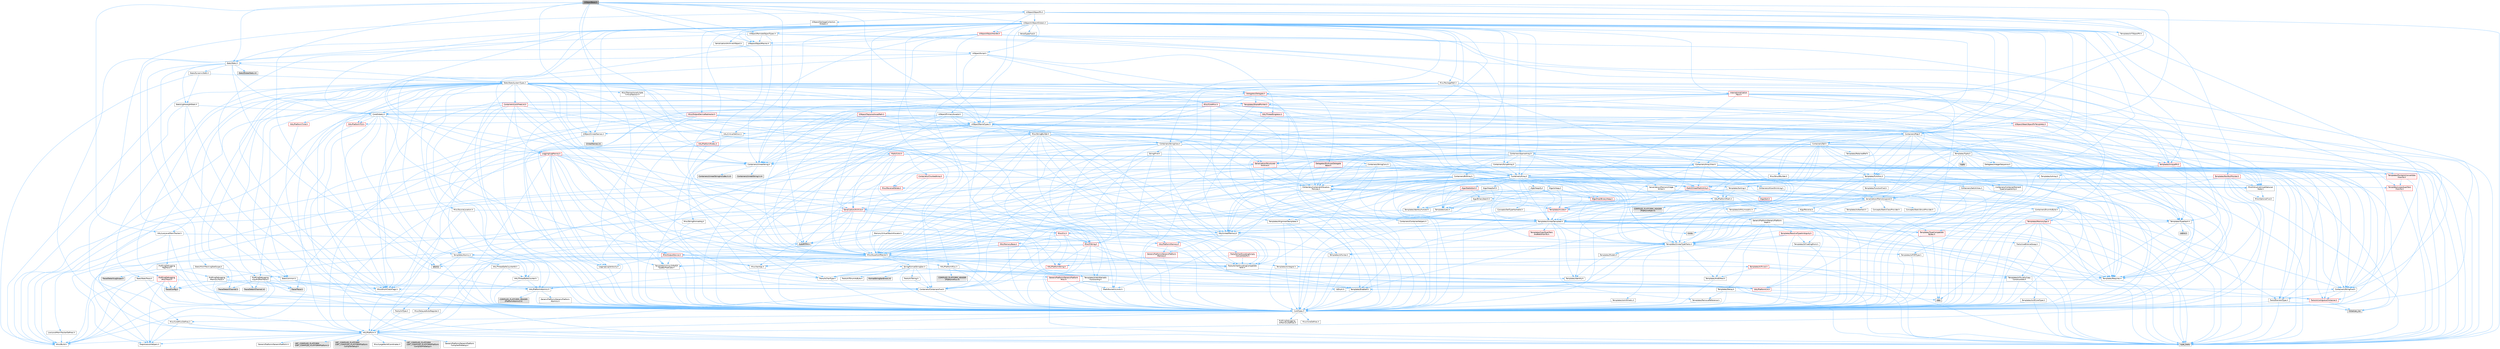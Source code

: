 digraph "UObjectBase.h"
{
 // INTERACTIVE_SVG=YES
 // LATEX_PDF_SIZE
  bgcolor="transparent";
  edge [fontname=Helvetica,fontsize=10,labelfontname=Helvetica,labelfontsize=10];
  node [fontname=Helvetica,fontsize=10,shape=box,height=0.2,width=0.4];
  Node1 [id="Node000001",label="UObjectBase.h",height=0.2,width=0.4,color="gray40", fillcolor="grey60", style="filled", fontcolor="black",tooltip=" "];
  Node1 -> Node2 [id="edge1_Node000001_Node000002",color="steelblue1",style="solid",tooltip=" "];
  Node2 [id="Node000002",label="Containers/Map.h",height=0.2,width=0.4,color="grey40", fillcolor="white", style="filled",URL="$df/d79/Map_8h.html",tooltip=" "];
  Node2 -> Node3 [id="edge2_Node000002_Node000003",color="steelblue1",style="solid",tooltip=" "];
  Node3 [id="Node000003",label="CoreTypes.h",height=0.2,width=0.4,color="grey40", fillcolor="white", style="filled",URL="$dc/dec/CoreTypes_8h.html",tooltip=" "];
  Node3 -> Node4 [id="edge3_Node000003_Node000004",color="steelblue1",style="solid",tooltip=" "];
  Node4 [id="Node000004",label="HAL/Platform.h",height=0.2,width=0.4,color="grey40", fillcolor="white", style="filled",URL="$d9/dd0/Platform_8h.html",tooltip=" "];
  Node4 -> Node5 [id="edge4_Node000004_Node000005",color="steelblue1",style="solid",tooltip=" "];
  Node5 [id="Node000005",label="Misc/Build.h",height=0.2,width=0.4,color="grey40", fillcolor="white", style="filled",URL="$d3/dbb/Build_8h.html",tooltip=" "];
  Node4 -> Node6 [id="edge5_Node000004_Node000006",color="steelblue1",style="solid",tooltip=" "];
  Node6 [id="Node000006",label="Misc/LargeWorldCoordinates.h",height=0.2,width=0.4,color="grey40", fillcolor="white", style="filled",URL="$d2/dcb/LargeWorldCoordinates_8h.html",tooltip=" "];
  Node4 -> Node7 [id="edge6_Node000004_Node000007",color="steelblue1",style="solid",tooltip=" "];
  Node7 [id="Node000007",label="type_traits",height=0.2,width=0.4,color="grey60", fillcolor="#E0E0E0", style="filled",tooltip=" "];
  Node4 -> Node8 [id="edge7_Node000004_Node000008",color="steelblue1",style="solid",tooltip=" "];
  Node8 [id="Node000008",label="PreprocessorHelpers.h",height=0.2,width=0.4,color="grey40", fillcolor="white", style="filled",URL="$db/ddb/PreprocessorHelpers_8h.html",tooltip=" "];
  Node4 -> Node9 [id="edge8_Node000004_Node000009",color="steelblue1",style="solid",tooltip=" "];
  Node9 [id="Node000009",label="UBT_COMPILED_PLATFORM\l/UBT_COMPILED_PLATFORMPlatform\lCompilerPreSetup.h",height=0.2,width=0.4,color="grey60", fillcolor="#E0E0E0", style="filled",tooltip=" "];
  Node4 -> Node10 [id="edge9_Node000004_Node000010",color="steelblue1",style="solid",tooltip=" "];
  Node10 [id="Node000010",label="GenericPlatform/GenericPlatform\lCompilerPreSetup.h",height=0.2,width=0.4,color="grey40", fillcolor="white", style="filled",URL="$d9/dc8/GenericPlatformCompilerPreSetup_8h.html",tooltip=" "];
  Node4 -> Node11 [id="edge10_Node000004_Node000011",color="steelblue1",style="solid",tooltip=" "];
  Node11 [id="Node000011",label="GenericPlatform/GenericPlatform.h",height=0.2,width=0.4,color="grey40", fillcolor="white", style="filled",URL="$d6/d84/GenericPlatform_8h.html",tooltip=" "];
  Node4 -> Node12 [id="edge11_Node000004_Node000012",color="steelblue1",style="solid",tooltip=" "];
  Node12 [id="Node000012",label="UBT_COMPILED_PLATFORM\l/UBT_COMPILED_PLATFORMPlatform.h",height=0.2,width=0.4,color="grey60", fillcolor="#E0E0E0", style="filled",tooltip=" "];
  Node4 -> Node13 [id="edge12_Node000004_Node000013",color="steelblue1",style="solid",tooltip=" "];
  Node13 [id="Node000013",label="UBT_COMPILED_PLATFORM\l/UBT_COMPILED_PLATFORMPlatform\lCompilerSetup.h",height=0.2,width=0.4,color="grey60", fillcolor="#E0E0E0", style="filled",tooltip=" "];
  Node3 -> Node14 [id="edge13_Node000003_Node000014",color="steelblue1",style="solid",tooltip=" "];
  Node14 [id="Node000014",label="ProfilingDebugging\l/UMemoryDefines.h",height=0.2,width=0.4,color="grey40", fillcolor="white", style="filled",URL="$d2/da2/UMemoryDefines_8h.html",tooltip=" "];
  Node3 -> Node15 [id="edge14_Node000003_Node000015",color="steelblue1",style="solid",tooltip=" "];
  Node15 [id="Node000015",label="Misc/CoreMiscDefines.h",height=0.2,width=0.4,color="grey40", fillcolor="white", style="filled",URL="$da/d38/CoreMiscDefines_8h.html",tooltip=" "];
  Node15 -> Node4 [id="edge15_Node000015_Node000004",color="steelblue1",style="solid",tooltip=" "];
  Node15 -> Node8 [id="edge16_Node000015_Node000008",color="steelblue1",style="solid",tooltip=" "];
  Node3 -> Node16 [id="edge17_Node000003_Node000016",color="steelblue1",style="solid",tooltip=" "];
  Node16 [id="Node000016",label="Misc/CoreDefines.h",height=0.2,width=0.4,color="grey40", fillcolor="white", style="filled",URL="$d3/dd2/CoreDefines_8h.html",tooltip=" "];
  Node2 -> Node17 [id="edge18_Node000002_Node000017",color="steelblue1",style="solid",tooltip=" "];
  Node17 [id="Node000017",label="Algo/Reverse.h",height=0.2,width=0.4,color="grey40", fillcolor="white", style="filled",URL="$d5/d93/Reverse_8h.html",tooltip=" "];
  Node17 -> Node3 [id="edge19_Node000017_Node000003",color="steelblue1",style="solid",tooltip=" "];
  Node17 -> Node18 [id="edge20_Node000017_Node000018",color="steelblue1",style="solid",tooltip=" "];
  Node18 [id="Node000018",label="Templates/UnrealTemplate.h",height=0.2,width=0.4,color="grey40", fillcolor="white", style="filled",URL="$d4/d24/UnrealTemplate_8h.html",tooltip=" "];
  Node18 -> Node3 [id="edge21_Node000018_Node000003",color="steelblue1",style="solid",tooltip=" "];
  Node18 -> Node19 [id="edge22_Node000018_Node000019",color="steelblue1",style="solid",tooltip=" "];
  Node19 [id="Node000019",label="Templates/IsPointer.h",height=0.2,width=0.4,color="grey40", fillcolor="white", style="filled",URL="$d7/d05/IsPointer_8h.html",tooltip=" "];
  Node19 -> Node3 [id="edge23_Node000019_Node000003",color="steelblue1",style="solid",tooltip=" "];
  Node18 -> Node20 [id="edge24_Node000018_Node000020",color="steelblue1",style="solid",tooltip=" "];
  Node20 [id="Node000020",label="HAL/UnrealMemory.h",height=0.2,width=0.4,color="grey40", fillcolor="white", style="filled",URL="$d9/d96/UnrealMemory_8h.html",tooltip=" "];
  Node20 -> Node3 [id="edge25_Node000020_Node000003",color="steelblue1",style="solid",tooltip=" "];
  Node20 -> Node21 [id="edge26_Node000020_Node000021",color="steelblue1",style="solid",tooltip=" "];
  Node21 [id="Node000021",label="GenericPlatform/GenericPlatform\lMemory.h",height=0.2,width=0.4,color="red", fillcolor="#FFF0F0", style="filled",URL="$dd/d22/GenericPlatformMemory_8h.html",tooltip=" "];
  Node21 -> Node3 [id="edge27_Node000021_Node000003",color="steelblue1",style="solid",tooltip=" "];
  Node21 -> Node29 [id="edge28_Node000021_Node000029",color="steelblue1",style="solid",tooltip=" "];
  Node29 [id="Node000029",label="HAL/PlatformString.h",height=0.2,width=0.4,color="red", fillcolor="#FFF0F0", style="filled",URL="$db/db5/PlatformString_8h.html",tooltip=" "];
  Node29 -> Node3 [id="edge29_Node000029_Node000003",color="steelblue1",style="solid",tooltip=" "];
  Node20 -> Node33 [id="edge30_Node000020_Node000033",color="steelblue1",style="solid",tooltip=" "];
  Node33 [id="Node000033",label="HAL/MemoryBase.h",height=0.2,width=0.4,color="red", fillcolor="#FFF0F0", style="filled",URL="$d6/d9f/MemoryBase_8h.html",tooltip=" "];
  Node33 -> Node3 [id="edge31_Node000033_Node000003",color="steelblue1",style="solid",tooltip=" "];
  Node33 -> Node34 [id="edge32_Node000033_Node000034",color="steelblue1",style="solid",tooltip=" "];
  Node34 [id="Node000034",label="HAL/PlatformAtomics.h",height=0.2,width=0.4,color="grey40", fillcolor="white", style="filled",URL="$d3/d36/PlatformAtomics_8h.html",tooltip=" "];
  Node34 -> Node3 [id="edge33_Node000034_Node000003",color="steelblue1",style="solid",tooltip=" "];
  Node34 -> Node35 [id="edge34_Node000034_Node000035",color="steelblue1",style="solid",tooltip=" "];
  Node35 [id="Node000035",label="GenericPlatform/GenericPlatform\lAtomics.h",height=0.2,width=0.4,color="grey40", fillcolor="white", style="filled",URL="$da/d72/GenericPlatformAtomics_8h.html",tooltip=" "];
  Node35 -> Node3 [id="edge35_Node000035_Node000003",color="steelblue1",style="solid",tooltip=" "];
  Node34 -> Node36 [id="edge36_Node000034_Node000036",color="steelblue1",style="solid",tooltip=" "];
  Node36 [id="Node000036",label="COMPILED_PLATFORM_HEADER\l(PlatformAtomics.h)",height=0.2,width=0.4,color="grey60", fillcolor="#E0E0E0", style="filled",tooltip=" "];
  Node33 -> Node37 [id="edge37_Node000033_Node000037",color="steelblue1",style="solid",tooltip=" "];
  Node37 [id="Node000037",label="HAL/PlatformCrt.h",height=0.2,width=0.4,color="red", fillcolor="#FFF0F0", style="filled",URL="$d8/d75/PlatformCrt_8h.html",tooltip=" "];
  Node37 -> Node38 [id="edge38_Node000037_Node000038",color="steelblue1",style="solid",tooltip=" "];
  Node38 [id="Node000038",label="new",height=0.2,width=0.4,color="grey60", fillcolor="#E0E0E0", style="filled",tooltip=" "];
  Node33 -> Node77 [id="edge39_Node000033_Node000077",color="steelblue1",style="solid",tooltip=" "];
  Node77 [id="Node000077",label="Misc/OutputDevice.h",height=0.2,width=0.4,color="red", fillcolor="#FFF0F0", style="filled",URL="$d7/d32/OutputDevice_8h.html",tooltip=" "];
  Node77 -> Node3 [id="edge40_Node000077_Node000003",color="steelblue1",style="solid",tooltip=" "];
  Node77 -> Node78 [id="edge41_Node000077_Node000078",color="steelblue1",style="solid",tooltip=" "];
  Node78 [id="Node000078",label="Logging/LogVerbosity.h",height=0.2,width=0.4,color="grey40", fillcolor="white", style="filled",URL="$d2/d8f/LogVerbosity_8h.html",tooltip=" "];
  Node78 -> Node3 [id="edge42_Node000078_Node000003",color="steelblue1",style="solid",tooltip=" "];
  Node77 -> Node69 [id="edge43_Node000077_Node000069",color="steelblue1",style="solid",tooltip=" "];
  Node69 [id="Node000069",label="Misc/VarArgs.h",height=0.2,width=0.4,color="grey40", fillcolor="white", style="filled",URL="$d5/d6f/VarArgs_8h.html",tooltip=" "];
  Node69 -> Node3 [id="edge44_Node000069_Node000003",color="steelblue1",style="solid",tooltip=" "];
  Node77 -> Node64 [id="edge45_Node000077_Node000064",color="steelblue1",style="solid",tooltip=" "];
  Node64 [id="Node000064",label="Templates/IsArrayOrRefOf\lTypeByPredicate.h",height=0.2,width=0.4,color="grey40", fillcolor="white", style="filled",URL="$d6/da1/IsArrayOrRefOfTypeByPredicate_8h.html",tooltip=" "];
  Node64 -> Node3 [id="edge46_Node000064_Node000003",color="steelblue1",style="solid",tooltip=" "];
  Node77 -> Node65 [id="edge47_Node000077_Node000065",color="steelblue1",style="solid",tooltip=" "];
  Node65 [id="Node000065",label="Templates/IsValidVariadic\lFunctionArg.h",height=0.2,width=0.4,color="grey40", fillcolor="white", style="filled",URL="$d0/dc8/IsValidVariadicFunctionArg_8h.html",tooltip=" "];
  Node65 -> Node3 [id="edge48_Node000065_Node000003",color="steelblue1",style="solid",tooltip=" "];
  Node65 -> Node66 [id="edge49_Node000065_Node000066",color="steelblue1",style="solid",tooltip=" "];
  Node66 [id="Node000066",label="IsEnum.h",height=0.2,width=0.4,color="grey40", fillcolor="white", style="filled",URL="$d4/de5/IsEnum_8h.html",tooltip=" "];
  Node65 -> Node7 [id="edge50_Node000065_Node000007",color="steelblue1",style="solid",tooltip=" "];
  Node77 -> Node67 [id="edge51_Node000077_Node000067",color="steelblue1",style="solid",tooltip=" "];
  Node67 [id="Node000067",label="Traits/IsCharEncodingCompatible\lWith.h",height=0.2,width=0.4,color="grey40", fillcolor="white", style="filled",URL="$df/dd1/IsCharEncodingCompatibleWith_8h.html",tooltip=" "];
  Node67 -> Node7 [id="edge52_Node000067_Node000007",color="steelblue1",style="solid",tooltip=" "];
  Node67 -> Node68 [id="edge53_Node000067_Node000068",color="steelblue1",style="solid",tooltip=" "];
  Node68 [id="Node000068",label="Traits/IsCharType.h",height=0.2,width=0.4,color="grey40", fillcolor="white", style="filled",URL="$db/d51/IsCharType_8h.html",tooltip=" "];
  Node68 -> Node3 [id="edge54_Node000068_Node000003",color="steelblue1",style="solid",tooltip=" "];
  Node33 -> Node79 [id="edge55_Node000033_Node000079",color="steelblue1",style="solid",tooltip=" "];
  Node79 [id="Node000079",label="Templates/Atomic.h",height=0.2,width=0.4,color="grey40", fillcolor="white", style="filled",URL="$d3/d91/Atomic_8h.html",tooltip=" "];
  Node79 -> Node80 [id="edge56_Node000079_Node000080",color="steelblue1",style="solid",tooltip=" "];
  Node80 [id="Node000080",label="HAL/ThreadSafeCounter.h",height=0.2,width=0.4,color="grey40", fillcolor="white", style="filled",URL="$dc/dc9/ThreadSafeCounter_8h.html",tooltip=" "];
  Node80 -> Node3 [id="edge57_Node000080_Node000003",color="steelblue1",style="solid",tooltip=" "];
  Node80 -> Node34 [id="edge58_Node000080_Node000034",color="steelblue1",style="solid",tooltip=" "];
  Node79 -> Node81 [id="edge59_Node000079_Node000081",color="steelblue1",style="solid",tooltip=" "];
  Node81 [id="Node000081",label="HAL/ThreadSafeCounter64.h",height=0.2,width=0.4,color="grey40", fillcolor="white", style="filled",URL="$d0/d12/ThreadSafeCounter64_8h.html",tooltip=" "];
  Node81 -> Node3 [id="edge60_Node000081_Node000003",color="steelblue1",style="solid",tooltip=" "];
  Node81 -> Node80 [id="edge61_Node000081_Node000080",color="steelblue1",style="solid",tooltip=" "];
  Node79 -> Node82 [id="edge62_Node000079_Node000082",color="steelblue1",style="solid",tooltip=" "];
  Node82 [id="Node000082",label="Templates/IsIntegral.h",height=0.2,width=0.4,color="grey40", fillcolor="white", style="filled",URL="$da/d64/IsIntegral_8h.html",tooltip=" "];
  Node82 -> Node3 [id="edge63_Node000082_Node000003",color="steelblue1",style="solid",tooltip=" "];
  Node79 -> Node83 [id="edge64_Node000079_Node000083",color="steelblue1",style="solid",tooltip=" "];
  Node83 [id="Node000083",label="Templates/IsTrivial.h",height=0.2,width=0.4,color="red", fillcolor="#FFF0F0", style="filled",URL="$da/d4c/IsTrivial_8h.html",tooltip=" "];
  Node83 -> Node84 [id="edge65_Node000083_Node000084",color="steelblue1",style="solid",tooltip=" "];
  Node84 [id="Node000084",label="Templates/AndOrNot.h",height=0.2,width=0.4,color="grey40", fillcolor="white", style="filled",URL="$db/d0a/AndOrNot_8h.html",tooltip=" "];
  Node84 -> Node3 [id="edge66_Node000084_Node000003",color="steelblue1",style="solid",tooltip=" "];
  Node83 -> Node85 [id="edge67_Node000083_Node000085",color="steelblue1",style="solid",tooltip=" "];
  Node85 [id="Node000085",label="Templates/IsTriviallyCopy\lConstructible.h",height=0.2,width=0.4,color="grey40", fillcolor="white", style="filled",URL="$d3/d78/IsTriviallyCopyConstructible_8h.html",tooltip=" "];
  Node85 -> Node3 [id="edge68_Node000085_Node000003",color="steelblue1",style="solid",tooltip=" "];
  Node85 -> Node7 [id="edge69_Node000085_Node000007",color="steelblue1",style="solid",tooltip=" "];
  Node83 -> Node7 [id="edge70_Node000083_Node000007",color="steelblue1",style="solid",tooltip=" "];
  Node79 -> Node87 [id="edge71_Node000079_Node000087",color="steelblue1",style="solid",tooltip=" "];
  Node87 [id="Node000087",label="Traits/IntType.h",height=0.2,width=0.4,color="grey40", fillcolor="white", style="filled",URL="$d7/deb/IntType_8h.html",tooltip=" "];
  Node87 -> Node4 [id="edge72_Node000087_Node000004",color="steelblue1",style="solid",tooltip=" "];
  Node79 -> Node76 [id="edge73_Node000079_Node000076",color="steelblue1",style="solid",tooltip=" "];
  Node76 [id="Node000076",label="atomic",height=0.2,width=0.4,color="grey60", fillcolor="#E0E0E0", style="filled",tooltip=" "];
  Node20 -> Node88 [id="edge74_Node000020_Node000088",color="steelblue1",style="solid",tooltip=" "];
  Node88 [id="Node000088",label="HAL/PlatformMemory.h",height=0.2,width=0.4,color="red", fillcolor="#FFF0F0", style="filled",URL="$de/d68/PlatformMemory_8h.html",tooltip=" "];
  Node88 -> Node3 [id="edge75_Node000088_Node000003",color="steelblue1",style="solid",tooltip=" "];
  Node88 -> Node21 [id="edge76_Node000088_Node000021",color="steelblue1",style="solid",tooltip=" "];
  Node20 -> Node90 [id="edge77_Node000020_Node000090",color="steelblue1",style="solid",tooltip=" "];
  Node90 [id="Node000090",label="ProfilingDebugging\l/MemoryTrace.h",height=0.2,width=0.4,color="grey40", fillcolor="white", style="filled",URL="$da/dd7/MemoryTrace_8h.html",tooltip=" "];
  Node90 -> Node4 [id="edge78_Node000090_Node000004",color="steelblue1",style="solid",tooltip=" "];
  Node90 -> Node54 [id="edge79_Node000090_Node000054",color="steelblue1",style="solid",tooltip=" "];
  Node54 [id="Node000054",label="Misc/EnumClassFlags.h",height=0.2,width=0.4,color="grey40", fillcolor="white", style="filled",URL="$d8/de7/EnumClassFlags_8h.html",tooltip=" "];
  Node90 -> Node59 [id="edge80_Node000090_Node000059",color="steelblue1",style="solid",tooltip=" "];
  Node59 [id="Node000059",label="Trace/Config.h",height=0.2,width=0.4,color="grey60", fillcolor="#E0E0E0", style="filled",tooltip=" "];
  Node90 -> Node62 [id="edge81_Node000090_Node000062",color="steelblue1",style="solid",tooltip=" "];
  Node62 [id="Node000062",label="Trace/Trace.h",height=0.2,width=0.4,color="grey60", fillcolor="#E0E0E0", style="filled",tooltip=" "];
  Node20 -> Node19 [id="edge82_Node000020_Node000019",color="steelblue1",style="solid",tooltip=" "];
  Node18 -> Node91 [id="edge83_Node000018_Node000091",color="steelblue1",style="solid",tooltip=" "];
  Node91 [id="Node000091",label="Templates/CopyQualifiers\lAndRefsFromTo.h",height=0.2,width=0.4,color="red", fillcolor="#FFF0F0", style="filled",URL="$d3/db3/CopyQualifiersAndRefsFromTo_8h.html",tooltip=" "];
  Node18 -> Node93 [id="edge84_Node000018_Node000093",color="steelblue1",style="solid",tooltip=" "];
  Node93 [id="Node000093",label="Templates/UnrealTypeTraits.h",height=0.2,width=0.4,color="grey40", fillcolor="white", style="filled",URL="$d2/d2d/UnrealTypeTraits_8h.html",tooltip=" "];
  Node93 -> Node3 [id="edge85_Node000093_Node000003",color="steelblue1",style="solid",tooltip=" "];
  Node93 -> Node19 [id="edge86_Node000093_Node000019",color="steelblue1",style="solid",tooltip=" "];
  Node93 -> Node46 [id="edge87_Node000093_Node000046",color="steelblue1",style="solid",tooltip=" "];
  Node46 [id="Node000046",label="Misc/AssertionMacros.h",height=0.2,width=0.4,color="grey40", fillcolor="white", style="filled",URL="$d0/dfa/AssertionMacros_8h.html",tooltip=" "];
  Node46 -> Node3 [id="edge88_Node000046_Node000003",color="steelblue1",style="solid",tooltip=" "];
  Node46 -> Node4 [id="edge89_Node000046_Node000004",color="steelblue1",style="solid",tooltip=" "];
  Node46 -> Node47 [id="edge90_Node000046_Node000047",color="steelblue1",style="solid",tooltip=" "];
  Node47 [id="Node000047",label="HAL/PlatformMisc.h",height=0.2,width=0.4,color="grey40", fillcolor="white", style="filled",URL="$d0/df5/PlatformMisc_8h.html",tooltip=" "];
  Node47 -> Node3 [id="edge91_Node000047_Node000003",color="steelblue1",style="solid",tooltip=" "];
  Node47 -> Node48 [id="edge92_Node000047_Node000048",color="steelblue1",style="solid",tooltip=" "];
  Node48 [id="Node000048",label="GenericPlatform/GenericPlatform\lMisc.h",height=0.2,width=0.4,color="red", fillcolor="#FFF0F0", style="filled",URL="$db/d9a/GenericPlatformMisc_8h.html",tooltip=" "];
  Node48 -> Node49 [id="edge93_Node000048_Node000049",color="steelblue1",style="solid",tooltip=" "];
  Node49 [id="Node000049",label="Containers/StringFwd.h",height=0.2,width=0.4,color="grey40", fillcolor="white", style="filled",URL="$df/d37/StringFwd_8h.html",tooltip=" "];
  Node49 -> Node3 [id="edge94_Node000049_Node000003",color="steelblue1",style="solid",tooltip=" "];
  Node49 -> Node50 [id="edge95_Node000049_Node000050",color="steelblue1",style="solid",tooltip=" "];
  Node50 [id="Node000050",label="Traits/ElementType.h",height=0.2,width=0.4,color="grey40", fillcolor="white", style="filled",URL="$d5/d4f/ElementType_8h.html",tooltip=" "];
  Node50 -> Node4 [id="edge96_Node000050_Node000004",color="steelblue1",style="solid",tooltip=" "];
  Node50 -> Node26 [id="edge97_Node000050_Node000026",color="steelblue1",style="solid",tooltip=" "];
  Node26 [id="Node000026",label="initializer_list",height=0.2,width=0.4,color="grey60", fillcolor="#E0E0E0", style="filled",tooltip=" "];
  Node50 -> Node7 [id="edge98_Node000050_Node000007",color="steelblue1",style="solid",tooltip=" "];
  Node49 -> Node24 [id="edge99_Node000049_Node000024",color="steelblue1",style="solid",tooltip=" "];
  Node24 [id="Node000024",label="Traits/IsContiguousContainer.h",height=0.2,width=0.4,color="red", fillcolor="#FFF0F0", style="filled",URL="$d5/d3c/IsContiguousContainer_8h.html",tooltip=" "];
  Node24 -> Node3 [id="edge100_Node000024_Node000003",color="steelblue1",style="solid",tooltip=" "];
  Node24 -> Node26 [id="edge101_Node000024_Node000026",color="steelblue1",style="solid",tooltip=" "];
  Node48 -> Node3 [id="edge102_Node000048_Node000003",color="steelblue1",style="solid",tooltip=" "];
  Node48 -> Node37 [id="edge103_Node000048_Node000037",color="steelblue1",style="solid",tooltip=" "];
  Node48 -> Node52 [id="edge104_Node000048_Node000052",color="steelblue1",style="solid",tooltip=" "];
  Node52 [id="Node000052",label="Math/NumericLimits.h",height=0.2,width=0.4,color="grey40", fillcolor="white", style="filled",URL="$df/d1b/NumericLimits_8h.html",tooltip=" "];
  Node52 -> Node3 [id="edge105_Node000052_Node000003",color="steelblue1",style="solid",tooltip=" "];
  Node48 -> Node54 [id="edge106_Node000048_Node000054",color="steelblue1",style="solid",tooltip=" "];
  Node47 -> Node57 [id="edge107_Node000047_Node000057",color="steelblue1",style="solid",tooltip=" "];
  Node57 [id="Node000057",label="COMPILED_PLATFORM_HEADER\l(PlatformMisc.h)",height=0.2,width=0.4,color="grey60", fillcolor="#E0E0E0", style="filled",tooltip=" "];
  Node47 -> Node58 [id="edge108_Node000047_Node000058",color="steelblue1",style="solid",tooltip=" "];
  Node58 [id="Node000058",label="ProfilingDebugging\l/CpuProfilerTrace.h",height=0.2,width=0.4,color="grey40", fillcolor="white", style="filled",URL="$da/dcb/CpuProfilerTrace_8h.html",tooltip=" "];
  Node58 -> Node3 [id="edge109_Node000058_Node000003",color="steelblue1",style="solid",tooltip=" "];
  Node58 -> Node23 [id="edge110_Node000058_Node000023",color="steelblue1",style="solid",tooltip=" "];
  Node23 [id="Node000023",label="Containers/ContainersFwd.h",height=0.2,width=0.4,color="grey40", fillcolor="white", style="filled",URL="$d4/d0a/ContainersFwd_8h.html",tooltip=" "];
  Node23 -> Node4 [id="edge111_Node000023_Node000004",color="steelblue1",style="solid",tooltip=" "];
  Node23 -> Node3 [id="edge112_Node000023_Node000003",color="steelblue1",style="solid",tooltip=" "];
  Node23 -> Node24 [id="edge113_Node000023_Node000024",color="steelblue1",style="solid",tooltip=" "];
  Node58 -> Node34 [id="edge114_Node000058_Node000034",color="steelblue1",style="solid",tooltip=" "];
  Node58 -> Node8 [id="edge115_Node000058_Node000008",color="steelblue1",style="solid",tooltip=" "];
  Node58 -> Node5 [id="edge116_Node000058_Node000005",color="steelblue1",style="solid",tooltip=" "];
  Node58 -> Node59 [id="edge117_Node000058_Node000059",color="steelblue1",style="solid",tooltip=" "];
  Node58 -> Node60 [id="edge118_Node000058_Node000060",color="steelblue1",style="solid",tooltip=" "];
  Node60 [id="Node000060",label="Trace/Detail/Channel.h",height=0.2,width=0.4,color="grey60", fillcolor="#E0E0E0", style="filled",tooltip=" "];
  Node58 -> Node61 [id="edge119_Node000058_Node000061",color="steelblue1",style="solid",tooltip=" "];
  Node61 [id="Node000061",label="Trace/Detail/Channel.inl",height=0.2,width=0.4,color="grey60", fillcolor="#E0E0E0", style="filled",tooltip=" "];
  Node58 -> Node62 [id="edge120_Node000058_Node000062",color="steelblue1",style="solid",tooltip=" "];
  Node46 -> Node8 [id="edge121_Node000046_Node000008",color="steelblue1",style="solid",tooltip=" "];
  Node46 -> Node63 [id="edge122_Node000046_Node000063",color="steelblue1",style="solid",tooltip=" "];
  Node63 [id="Node000063",label="Templates/EnableIf.h",height=0.2,width=0.4,color="grey40", fillcolor="white", style="filled",URL="$d7/d60/EnableIf_8h.html",tooltip=" "];
  Node63 -> Node3 [id="edge123_Node000063_Node000003",color="steelblue1",style="solid",tooltip=" "];
  Node46 -> Node64 [id="edge124_Node000046_Node000064",color="steelblue1",style="solid",tooltip=" "];
  Node46 -> Node65 [id="edge125_Node000046_Node000065",color="steelblue1",style="solid",tooltip=" "];
  Node46 -> Node67 [id="edge126_Node000046_Node000067",color="steelblue1",style="solid",tooltip=" "];
  Node46 -> Node69 [id="edge127_Node000046_Node000069",color="steelblue1",style="solid",tooltip=" "];
  Node46 -> Node70 [id="edge128_Node000046_Node000070",color="steelblue1",style="solid",tooltip=" "];
  Node70 [id="Node000070",label="String/FormatStringSan.h",height=0.2,width=0.4,color="grey40", fillcolor="white", style="filled",URL="$d3/d8b/FormatStringSan_8h.html",tooltip=" "];
  Node70 -> Node7 [id="edge129_Node000070_Node000007",color="steelblue1",style="solid",tooltip=" "];
  Node70 -> Node3 [id="edge130_Node000070_Node000003",color="steelblue1",style="solid",tooltip=" "];
  Node70 -> Node71 [id="edge131_Node000070_Node000071",color="steelblue1",style="solid",tooltip=" "];
  Node71 [id="Node000071",label="Templates/Requires.h",height=0.2,width=0.4,color="grey40", fillcolor="white", style="filled",URL="$dc/d96/Requires_8h.html",tooltip=" "];
  Node71 -> Node63 [id="edge132_Node000071_Node000063",color="steelblue1",style="solid",tooltip=" "];
  Node71 -> Node7 [id="edge133_Node000071_Node000007",color="steelblue1",style="solid",tooltip=" "];
  Node70 -> Node72 [id="edge134_Node000070_Node000072",color="steelblue1",style="solid",tooltip=" "];
  Node72 [id="Node000072",label="Templates/Identity.h",height=0.2,width=0.4,color="grey40", fillcolor="white", style="filled",URL="$d0/dd5/Identity_8h.html",tooltip=" "];
  Node70 -> Node65 [id="edge135_Node000070_Node000065",color="steelblue1",style="solid",tooltip=" "];
  Node70 -> Node68 [id="edge136_Node000070_Node000068",color="steelblue1",style="solid",tooltip=" "];
  Node70 -> Node73 [id="edge137_Node000070_Node000073",color="steelblue1",style="solid",tooltip=" "];
  Node73 [id="Node000073",label="Traits/IsTEnumAsByte.h",height=0.2,width=0.4,color="grey40", fillcolor="white", style="filled",URL="$d1/de6/IsTEnumAsByte_8h.html",tooltip=" "];
  Node70 -> Node74 [id="edge138_Node000070_Node000074",color="steelblue1",style="solid",tooltip=" "];
  Node74 [id="Node000074",label="Traits/IsTString.h",height=0.2,width=0.4,color="grey40", fillcolor="white", style="filled",URL="$d0/df8/IsTString_8h.html",tooltip=" "];
  Node74 -> Node23 [id="edge139_Node000074_Node000023",color="steelblue1",style="solid",tooltip=" "];
  Node70 -> Node23 [id="edge140_Node000070_Node000023",color="steelblue1",style="solid",tooltip=" "];
  Node70 -> Node75 [id="edge141_Node000070_Node000075",color="steelblue1",style="solid",tooltip=" "];
  Node75 [id="Node000075",label="FormatStringSanErrors.inl",height=0.2,width=0.4,color="grey60", fillcolor="#E0E0E0", style="filled",tooltip=" "];
  Node46 -> Node76 [id="edge142_Node000046_Node000076",color="steelblue1",style="solid",tooltip=" "];
  Node93 -> Node84 [id="edge143_Node000093_Node000084",color="steelblue1",style="solid",tooltip=" "];
  Node93 -> Node63 [id="edge144_Node000093_Node000063",color="steelblue1",style="solid",tooltip=" "];
  Node93 -> Node94 [id="edge145_Node000093_Node000094",color="steelblue1",style="solid",tooltip=" "];
  Node94 [id="Node000094",label="Templates/IsArithmetic.h",height=0.2,width=0.4,color="grey40", fillcolor="white", style="filled",URL="$d2/d5d/IsArithmetic_8h.html",tooltip=" "];
  Node94 -> Node3 [id="edge146_Node000094_Node000003",color="steelblue1",style="solid",tooltip=" "];
  Node93 -> Node66 [id="edge147_Node000093_Node000066",color="steelblue1",style="solid",tooltip=" "];
  Node93 -> Node95 [id="edge148_Node000093_Node000095",color="steelblue1",style="solid",tooltip=" "];
  Node95 [id="Node000095",label="Templates/Models.h",height=0.2,width=0.4,color="grey40", fillcolor="white", style="filled",URL="$d3/d0c/Models_8h.html",tooltip=" "];
  Node95 -> Node72 [id="edge149_Node000095_Node000072",color="steelblue1",style="solid",tooltip=" "];
  Node93 -> Node96 [id="edge150_Node000093_Node000096",color="steelblue1",style="solid",tooltip=" "];
  Node96 [id="Node000096",label="Templates/IsPODType.h",height=0.2,width=0.4,color="grey40", fillcolor="white", style="filled",URL="$d7/db1/IsPODType_8h.html",tooltip=" "];
  Node96 -> Node3 [id="edge151_Node000096_Node000003",color="steelblue1",style="solid",tooltip=" "];
  Node93 -> Node97 [id="edge152_Node000093_Node000097",color="steelblue1",style="solid",tooltip=" "];
  Node97 [id="Node000097",label="Templates/IsUECoreType.h",height=0.2,width=0.4,color="grey40", fillcolor="white", style="filled",URL="$d1/db8/IsUECoreType_8h.html",tooltip=" "];
  Node97 -> Node3 [id="edge153_Node000097_Node000003",color="steelblue1",style="solid",tooltip=" "];
  Node97 -> Node7 [id="edge154_Node000097_Node000007",color="steelblue1",style="solid",tooltip=" "];
  Node93 -> Node85 [id="edge155_Node000093_Node000085",color="steelblue1",style="solid",tooltip=" "];
  Node18 -> Node98 [id="edge156_Node000018_Node000098",color="steelblue1",style="solid",tooltip=" "];
  Node98 [id="Node000098",label="Templates/RemoveReference.h",height=0.2,width=0.4,color="grey40", fillcolor="white", style="filled",URL="$da/dbe/RemoveReference_8h.html",tooltip=" "];
  Node98 -> Node3 [id="edge157_Node000098_Node000003",color="steelblue1",style="solid",tooltip=" "];
  Node18 -> Node71 [id="edge158_Node000018_Node000071",color="steelblue1",style="solid",tooltip=" "];
  Node18 -> Node99 [id="edge159_Node000018_Node000099",color="steelblue1",style="solid",tooltip=" "];
  Node99 [id="Node000099",label="Templates/TypeCompatible\lBytes.h",height=0.2,width=0.4,color="red", fillcolor="#FFF0F0", style="filled",URL="$df/d0a/TypeCompatibleBytes_8h.html",tooltip=" "];
  Node99 -> Node3 [id="edge160_Node000099_Node000003",color="steelblue1",style="solid",tooltip=" "];
  Node99 -> Node38 [id="edge161_Node000099_Node000038",color="steelblue1",style="solid",tooltip=" "];
  Node99 -> Node7 [id="edge162_Node000099_Node000007",color="steelblue1",style="solid",tooltip=" "];
  Node18 -> Node72 [id="edge163_Node000018_Node000072",color="steelblue1",style="solid",tooltip=" "];
  Node18 -> Node24 [id="edge164_Node000018_Node000024",color="steelblue1",style="solid",tooltip=" "];
  Node18 -> Node100 [id="edge165_Node000018_Node000100",color="steelblue1",style="solid",tooltip=" "];
  Node100 [id="Node000100",label="Traits/UseBitwiseSwap.h",height=0.2,width=0.4,color="grey40", fillcolor="white", style="filled",URL="$db/df3/UseBitwiseSwap_8h.html",tooltip=" "];
  Node100 -> Node3 [id="edge166_Node000100_Node000003",color="steelblue1",style="solid",tooltip=" "];
  Node100 -> Node7 [id="edge167_Node000100_Node000007",color="steelblue1",style="solid",tooltip=" "];
  Node18 -> Node7 [id="edge168_Node000018_Node000007",color="steelblue1",style="solid",tooltip=" "];
  Node2 -> Node101 [id="edge169_Node000002_Node000101",color="steelblue1",style="solid",tooltip=" "];
  Node101 [id="Node000101",label="Containers/ContainerElement\lTypeCompatibility.h",height=0.2,width=0.4,color="grey40", fillcolor="white", style="filled",URL="$df/ddf/ContainerElementTypeCompatibility_8h.html",tooltip=" "];
  Node101 -> Node3 [id="edge170_Node000101_Node000003",color="steelblue1",style="solid",tooltip=" "];
  Node101 -> Node93 [id="edge171_Node000101_Node000093",color="steelblue1",style="solid",tooltip=" "];
  Node2 -> Node102 [id="edge172_Node000002_Node000102",color="steelblue1",style="solid",tooltip=" "];
  Node102 [id="Node000102",label="Containers/Set.h",height=0.2,width=0.4,color="grey40", fillcolor="white", style="filled",URL="$d4/d45/Set_8h.html",tooltip=" "];
  Node102 -> Node103 [id="edge173_Node000102_Node000103",color="steelblue1",style="solid",tooltip=" "];
  Node103 [id="Node000103",label="Containers/ContainerAllocation\lPolicies.h",height=0.2,width=0.4,color="grey40", fillcolor="white", style="filled",URL="$d7/dff/ContainerAllocationPolicies_8h.html",tooltip=" "];
  Node103 -> Node3 [id="edge174_Node000103_Node000003",color="steelblue1",style="solid",tooltip=" "];
  Node103 -> Node104 [id="edge175_Node000103_Node000104",color="steelblue1",style="solid",tooltip=" "];
  Node104 [id="Node000104",label="Containers/ContainerHelpers.h",height=0.2,width=0.4,color="grey40", fillcolor="white", style="filled",URL="$d7/d33/ContainerHelpers_8h.html",tooltip=" "];
  Node104 -> Node3 [id="edge176_Node000104_Node000003",color="steelblue1",style="solid",tooltip=" "];
  Node103 -> Node103 [id="edge177_Node000103_Node000103",color="steelblue1",style="solid",tooltip=" "];
  Node103 -> Node105 [id="edge178_Node000103_Node000105",color="steelblue1",style="solid",tooltip=" "];
  Node105 [id="Node000105",label="HAL/PlatformMath.h",height=0.2,width=0.4,color="grey40", fillcolor="white", style="filled",URL="$dc/d53/PlatformMath_8h.html",tooltip=" "];
  Node105 -> Node3 [id="edge179_Node000105_Node000003",color="steelblue1",style="solid",tooltip=" "];
  Node105 -> Node106 [id="edge180_Node000105_Node000106",color="steelblue1",style="solid",tooltip=" "];
  Node106 [id="Node000106",label="GenericPlatform/GenericPlatform\lMath.h",height=0.2,width=0.4,color="grey40", fillcolor="white", style="filled",URL="$d5/d79/GenericPlatformMath_8h.html",tooltip=" "];
  Node106 -> Node3 [id="edge181_Node000106_Node000003",color="steelblue1",style="solid",tooltip=" "];
  Node106 -> Node23 [id="edge182_Node000106_Node000023",color="steelblue1",style="solid",tooltip=" "];
  Node106 -> Node37 [id="edge183_Node000106_Node000037",color="steelblue1",style="solid",tooltip=" "];
  Node106 -> Node84 [id="edge184_Node000106_Node000084",color="steelblue1",style="solid",tooltip=" "];
  Node106 -> Node107 [id="edge185_Node000106_Node000107",color="steelblue1",style="solid",tooltip=" "];
  Node107 [id="Node000107",label="Templates/Decay.h",height=0.2,width=0.4,color="grey40", fillcolor="white", style="filled",URL="$dd/d0f/Decay_8h.html",tooltip=" "];
  Node107 -> Node3 [id="edge186_Node000107_Node000003",color="steelblue1",style="solid",tooltip=" "];
  Node107 -> Node98 [id="edge187_Node000107_Node000098",color="steelblue1",style="solid",tooltip=" "];
  Node107 -> Node7 [id="edge188_Node000107_Node000007",color="steelblue1",style="solid",tooltip=" "];
  Node106 -> Node108 [id="edge189_Node000106_Node000108",color="steelblue1",style="solid",tooltip=" "];
  Node108 [id="Node000108",label="Templates/IsFloatingPoint.h",height=0.2,width=0.4,color="grey40", fillcolor="white", style="filled",URL="$d3/d11/IsFloatingPoint_8h.html",tooltip=" "];
  Node108 -> Node3 [id="edge190_Node000108_Node000003",color="steelblue1",style="solid",tooltip=" "];
  Node106 -> Node93 [id="edge191_Node000106_Node000093",color="steelblue1",style="solid",tooltip=" "];
  Node106 -> Node71 [id="edge192_Node000106_Node000071",color="steelblue1",style="solid",tooltip=" "];
  Node106 -> Node109 [id="edge193_Node000106_Node000109",color="steelblue1",style="solid",tooltip=" "];
  Node109 [id="Node000109",label="Templates/ResolveTypeAmbiguity.h",height=0.2,width=0.4,color="red", fillcolor="#FFF0F0", style="filled",URL="$df/d1f/ResolveTypeAmbiguity_8h.html",tooltip=" "];
  Node109 -> Node3 [id="edge194_Node000109_Node000003",color="steelblue1",style="solid",tooltip=" "];
  Node109 -> Node108 [id="edge195_Node000109_Node000108",color="steelblue1",style="solid",tooltip=" "];
  Node109 -> Node93 [id="edge196_Node000109_Node000093",color="steelblue1",style="solid",tooltip=" "];
  Node109 -> Node82 [id="edge197_Node000109_Node000082",color="steelblue1",style="solid",tooltip=" "];
  Node109 -> Node71 [id="edge198_Node000109_Node000071",color="steelblue1",style="solid",tooltip=" "];
  Node106 -> Node99 [id="edge199_Node000106_Node000099",color="steelblue1",style="solid",tooltip=" "];
  Node106 -> Node111 [id="edge200_Node000106_Node000111",color="steelblue1",style="solid",tooltip=" "];
  Node111 [id="Node000111",label="limits",height=0.2,width=0.4,color="grey60", fillcolor="#E0E0E0", style="filled",tooltip=" "];
  Node106 -> Node7 [id="edge201_Node000106_Node000007",color="steelblue1",style="solid",tooltip=" "];
  Node105 -> Node112 [id="edge202_Node000105_Node000112",color="steelblue1",style="solid",tooltip=" "];
  Node112 [id="Node000112",label="COMPILED_PLATFORM_HEADER\l(PlatformMath.h)",height=0.2,width=0.4,color="grey60", fillcolor="#E0E0E0", style="filled",tooltip=" "];
  Node103 -> Node20 [id="edge203_Node000103_Node000020",color="steelblue1",style="solid",tooltip=" "];
  Node103 -> Node52 [id="edge204_Node000103_Node000052",color="steelblue1",style="solid",tooltip=" "];
  Node103 -> Node46 [id="edge205_Node000103_Node000046",color="steelblue1",style="solid",tooltip=" "];
  Node103 -> Node113 [id="edge206_Node000103_Node000113",color="steelblue1",style="solid",tooltip=" "];
  Node113 [id="Node000113",label="Templates/IsPolymorphic.h",height=0.2,width=0.4,color="grey40", fillcolor="white", style="filled",URL="$dc/d20/IsPolymorphic_8h.html",tooltip=" "];
  Node103 -> Node114 [id="edge207_Node000103_Node000114",color="steelblue1",style="solid",tooltip=" "];
  Node114 [id="Node000114",label="Templates/MemoryOps.h",height=0.2,width=0.4,color="red", fillcolor="#FFF0F0", style="filled",URL="$db/dea/MemoryOps_8h.html",tooltip=" "];
  Node114 -> Node3 [id="edge208_Node000114_Node000003",color="steelblue1",style="solid",tooltip=" "];
  Node114 -> Node20 [id="edge209_Node000114_Node000020",color="steelblue1",style="solid",tooltip=" "];
  Node114 -> Node85 [id="edge210_Node000114_Node000085",color="steelblue1",style="solid",tooltip=" "];
  Node114 -> Node71 [id="edge211_Node000114_Node000071",color="steelblue1",style="solid",tooltip=" "];
  Node114 -> Node93 [id="edge212_Node000114_Node000093",color="steelblue1",style="solid",tooltip=" "];
  Node114 -> Node100 [id="edge213_Node000114_Node000100",color="steelblue1",style="solid",tooltip=" "];
  Node114 -> Node38 [id="edge214_Node000114_Node000038",color="steelblue1",style="solid",tooltip=" "];
  Node114 -> Node7 [id="edge215_Node000114_Node000007",color="steelblue1",style="solid",tooltip=" "];
  Node103 -> Node99 [id="edge216_Node000103_Node000099",color="steelblue1",style="solid",tooltip=" "];
  Node103 -> Node7 [id="edge217_Node000103_Node000007",color="steelblue1",style="solid",tooltip=" "];
  Node102 -> Node101 [id="edge218_Node000102_Node000101",color="steelblue1",style="solid",tooltip=" "];
  Node102 -> Node115 [id="edge219_Node000102_Node000115",color="steelblue1",style="solid",tooltip=" "];
  Node115 [id="Node000115",label="Containers/SetUtilities.h",height=0.2,width=0.4,color="grey40", fillcolor="white", style="filled",URL="$dc/de5/SetUtilities_8h.html",tooltip=" "];
  Node115 -> Node3 [id="edge220_Node000115_Node000003",color="steelblue1",style="solid",tooltip=" "];
  Node115 -> Node116 [id="edge221_Node000115_Node000116",color="steelblue1",style="solid",tooltip=" "];
  Node116 [id="Node000116",label="Serialization/MemoryLayout.h",height=0.2,width=0.4,color="grey40", fillcolor="white", style="filled",URL="$d7/d66/MemoryLayout_8h.html",tooltip=" "];
  Node116 -> Node117 [id="edge222_Node000116_Node000117",color="steelblue1",style="solid",tooltip=" "];
  Node117 [id="Node000117",label="Concepts/StaticClassProvider.h",height=0.2,width=0.4,color="grey40", fillcolor="white", style="filled",URL="$dd/d83/StaticClassProvider_8h.html",tooltip=" "];
  Node116 -> Node118 [id="edge223_Node000116_Node000118",color="steelblue1",style="solid",tooltip=" "];
  Node118 [id="Node000118",label="Concepts/StaticStructProvider.h",height=0.2,width=0.4,color="grey40", fillcolor="white", style="filled",URL="$d5/d77/StaticStructProvider_8h.html",tooltip=" "];
  Node116 -> Node119 [id="edge224_Node000116_Node000119",color="steelblue1",style="solid",tooltip=" "];
  Node119 [id="Node000119",label="Containers/EnumAsByte.h",height=0.2,width=0.4,color="grey40", fillcolor="white", style="filled",URL="$d6/d9a/EnumAsByte_8h.html",tooltip=" "];
  Node119 -> Node3 [id="edge225_Node000119_Node000003",color="steelblue1",style="solid",tooltip=" "];
  Node119 -> Node96 [id="edge226_Node000119_Node000096",color="steelblue1",style="solid",tooltip=" "];
  Node119 -> Node120 [id="edge227_Node000119_Node000120",color="steelblue1",style="solid",tooltip=" "];
  Node120 [id="Node000120",label="Templates/TypeHash.h",height=0.2,width=0.4,color="grey40", fillcolor="white", style="filled",URL="$d1/d62/TypeHash_8h.html",tooltip=" "];
  Node120 -> Node3 [id="edge228_Node000120_Node000003",color="steelblue1",style="solid",tooltip=" "];
  Node120 -> Node71 [id="edge229_Node000120_Node000071",color="steelblue1",style="solid",tooltip=" "];
  Node120 -> Node121 [id="edge230_Node000120_Node000121",color="steelblue1",style="solid",tooltip=" "];
  Node121 [id="Node000121",label="Misc/Crc.h",height=0.2,width=0.4,color="red", fillcolor="#FFF0F0", style="filled",URL="$d4/dd2/Crc_8h.html",tooltip=" "];
  Node121 -> Node3 [id="edge231_Node000121_Node000003",color="steelblue1",style="solid",tooltip=" "];
  Node121 -> Node29 [id="edge232_Node000121_Node000029",color="steelblue1",style="solid",tooltip=" "];
  Node121 -> Node46 [id="edge233_Node000121_Node000046",color="steelblue1",style="solid",tooltip=" "];
  Node121 -> Node122 [id="edge234_Node000121_Node000122",color="steelblue1",style="solid",tooltip=" "];
  Node122 [id="Node000122",label="Misc/CString.h",height=0.2,width=0.4,color="red", fillcolor="#FFF0F0", style="filled",URL="$d2/d49/CString_8h.html",tooltip=" "];
  Node122 -> Node3 [id="edge235_Node000122_Node000003",color="steelblue1",style="solid",tooltip=" "];
  Node122 -> Node37 [id="edge236_Node000122_Node000037",color="steelblue1",style="solid",tooltip=" "];
  Node122 -> Node29 [id="edge237_Node000122_Node000029",color="steelblue1",style="solid",tooltip=" "];
  Node122 -> Node46 [id="edge238_Node000122_Node000046",color="steelblue1",style="solid",tooltip=" "];
  Node122 -> Node69 [id="edge239_Node000122_Node000069",color="steelblue1",style="solid",tooltip=" "];
  Node122 -> Node64 [id="edge240_Node000122_Node000064",color="steelblue1",style="solid",tooltip=" "];
  Node122 -> Node65 [id="edge241_Node000122_Node000065",color="steelblue1",style="solid",tooltip=" "];
  Node122 -> Node67 [id="edge242_Node000122_Node000067",color="steelblue1",style="solid",tooltip=" "];
  Node121 -> Node93 [id="edge243_Node000121_Node000093",color="steelblue1",style="solid",tooltip=" "];
  Node121 -> Node68 [id="edge244_Node000121_Node000068",color="steelblue1",style="solid",tooltip=" "];
  Node120 -> Node126 [id="edge245_Node000120_Node000126",color="steelblue1",style="solid",tooltip=" "];
  Node126 [id="Node000126",label="stdint.h",height=0.2,width=0.4,color="grey60", fillcolor="#E0E0E0", style="filled",tooltip=" "];
  Node120 -> Node7 [id="edge246_Node000120_Node000007",color="steelblue1",style="solid",tooltip=" "];
  Node116 -> Node49 [id="edge247_Node000116_Node000049",color="steelblue1",style="solid",tooltip=" "];
  Node116 -> Node20 [id="edge248_Node000116_Node000020",color="steelblue1",style="solid",tooltip=" "];
  Node116 -> Node127 [id="edge249_Node000116_Node000127",color="steelblue1",style="solid",tooltip=" "];
  Node127 [id="Node000127",label="Misc/DelayedAutoRegister.h",height=0.2,width=0.4,color="grey40", fillcolor="white", style="filled",URL="$d1/dda/DelayedAutoRegister_8h.html",tooltip=" "];
  Node127 -> Node4 [id="edge250_Node000127_Node000004",color="steelblue1",style="solid",tooltip=" "];
  Node116 -> Node63 [id="edge251_Node000116_Node000063",color="steelblue1",style="solid",tooltip=" "];
  Node116 -> Node128 [id="edge252_Node000116_Node000128",color="steelblue1",style="solid",tooltip=" "];
  Node128 [id="Node000128",label="Templates/IsAbstract.h",height=0.2,width=0.4,color="grey40", fillcolor="white", style="filled",URL="$d8/db7/IsAbstract_8h.html",tooltip=" "];
  Node116 -> Node113 [id="edge253_Node000116_Node000113",color="steelblue1",style="solid",tooltip=" "];
  Node116 -> Node95 [id="edge254_Node000116_Node000095",color="steelblue1",style="solid",tooltip=" "];
  Node116 -> Node18 [id="edge255_Node000116_Node000018",color="steelblue1",style="solid",tooltip=" "];
  Node115 -> Node114 [id="edge256_Node000115_Node000114",color="steelblue1",style="solid",tooltip=" "];
  Node115 -> Node93 [id="edge257_Node000115_Node000093",color="steelblue1",style="solid",tooltip=" "];
  Node102 -> Node129 [id="edge258_Node000102_Node000129",color="steelblue1",style="solid",tooltip=" "];
  Node129 [id="Node000129",label="Containers/SparseArray.h",height=0.2,width=0.4,color="grey40", fillcolor="white", style="filled",URL="$d5/dbf/SparseArray_8h.html",tooltip=" "];
  Node129 -> Node3 [id="edge259_Node000129_Node000003",color="steelblue1",style="solid",tooltip=" "];
  Node129 -> Node46 [id="edge260_Node000129_Node000046",color="steelblue1",style="solid",tooltip=" "];
  Node129 -> Node20 [id="edge261_Node000129_Node000020",color="steelblue1",style="solid",tooltip=" "];
  Node129 -> Node93 [id="edge262_Node000129_Node000093",color="steelblue1",style="solid",tooltip=" "];
  Node129 -> Node18 [id="edge263_Node000129_Node000018",color="steelblue1",style="solid",tooltip=" "];
  Node129 -> Node103 [id="edge264_Node000129_Node000103",color="steelblue1",style="solid",tooltip=" "];
  Node129 -> Node130 [id="edge265_Node000129_Node000130",color="steelblue1",style="solid",tooltip=" "];
  Node130 [id="Node000130",label="Templates/Less.h",height=0.2,width=0.4,color="grey40", fillcolor="white", style="filled",URL="$de/dc8/Less_8h.html",tooltip=" "];
  Node130 -> Node3 [id="edge266_Node000130_Node000003",color="steelblue1",style="solid",tooltip=" "];
  Node130 -> Node18 [id="edge267_Node000130_Node000018",color="steelblue1",style="solid",tooltip=" "];
  Node129 -> Node131 [id="edge268_Node000129_Node000131",color="steelblue1",style="solid",tooltip=" "];
  Node131 [id="Node000131",label="Containers/Array.h",height=0.2,width=0.4,color="grey40", fillcolor="white", style="filled",URL="$df/dd0/Array_8h.html",tooltip=" "];
  Node131 -> Node3 [id="edge269_Node000131_Node000003",color="steelblue1",style="solid",tooltip=" "];
  Node131 -> Node46 [id="edge270_Node000131_Node000046",color="steelblue1",style="solid",tooltip=" "];
  Node131 -> Node132 [id="edge271_Node000131_Node000132",color="steelblue1",style="solid",tooltip=" "];
  Node132 [id="Node000132",label="Misc/IntrusiveUnsetOptional\lState.h",height=0.2,width=0.4,color="grey40", fillcolor="white", style="filled",URL="$d2/d0a/IntrusiveUnsetOptionalState_8h.html",tooltip=" "];
  Node132 -> Node133 [id="edge272_Node000132_Node000133",color="steelblue1",style="solid",tooltip=" "];
  Node133 [id="Node000133",label="Misc/OptionalFwd.h",height=0.2,width=0.4,color="grey40", fillcolor="white", style="filled",URL="$dc/d50/OptionalFwd_8h.html",tooltip=" "];
  Node131 -> Node134 [id="edge273_Node000131_Node000134",color="steelblue1",style="solid",tooltip=" "];
  Node134 [id="Node000134",label="Misc/ReverseIterate.h",height=0.2,width=0.4,color="red", fillcolor="#FFF0F0", style="filled",URL="$db/de3/ReverseIterate_8h.html",tooltip=" "];
  Node134 -> Node4 [id="edge274_Node000134_Node000004",color="steelblue1",style="solid",tooltip=" "];
  Node131 -> Node20 [id="edge275_Node000131_Node000020",color="steelblue1",style="solid",tooltip=" "];
  Node131 -> Node93 [id="edge276_Node000131_Node000093",color="steelblue1",style="solid",tooltip=" "];
  Node131 -> Node18 [id="edge277_Node000131_Node000018",color="steelblue1",style="solid",tooltip=" "];
  Node131 -> Node136 [id="edge278_Node000131_Node000136",color="steelblue1",style="solid",tooltip=" "];
  Node136 [id="Node000136",label="Containers/AllowShrinking.h",height=0.2,width=0.4,color="grey40", fillcolor="white", style="filled",URL="$d7/d1a/AllowShrinking_8h.html",tooltip=" "];
  Node136 -> Node3 [id="edge279_Node000136_Node000003",color="steelblue1",style="solid",tooltip=" "];
  Node131 -> Node103 [id="edge280_Node000131_Node000103",color="steelblue1",style="solid",tooltip=" "];
  Node131 -> Node101 [id="edge281_Node000131_Node000101",color="steelblue1",style="solid",tooltip=" "];
  Node131 -> Node137 [id="edge282_Node000131_Node000137",color="steelblue1",style="solid",tooltip=" "];
  Node137 [id="Node000137",label="Serialization/Archive.h",height=0.2,width=0.4,color="red", fillcolor="#FFF0F0", style="filled",URL="$d7/d3b/Archive_8h.html",tooltip=" "];
  Node137 -> Node3 [id="edge283_Node000137_Node000003",color="steelblue1",style="solid",tooltip=" "];
  Node137 -> Node46 [id="edge284_Node000137_Node000046",color="steelblue1",style="solid",tooltip=" "];
  Node137 -> Node5 [id="edge285_Node000137_Node000005",color="steelblue1",style="solid",tooltip=" "];
  Node137 -> Node69 [id="edge286_Node000137_Node000069",color="steelblue1",style="solid",tooltip=" "];
  Node137 -> Node63 [id="edge287_Node000137_Node000063",color="steelblue1",style="solid",tooltip=" "];
  Node137 -> Node64 [id="edge288_Node000137_Node000064",color="steelblue1",style="solid",tooltip=" "];
  Node137 -> Node65 [id="edge289_Node000137_Node000065",color="steelblue1",style="solid",tooltip=" "];
  Node137 -> Node18 [id="edge290_Node000137_Node000018",color="steelblue1",style="solid",tooltip=" "];
  Node137 -> Node67 [id="edge291_Node000137_Node000067",color="steelblue1",style="solid",tooltip=" "];
  Node131 -> Node147 [id="edge292_Node000131_Node000147",color="steelblue1",style="solid",tooltip=" "];
  Node147 [id="Node000147",label="Serialization/MemoryImage\lWriter.h",height=0.2,width=0.4,color="grey40", fillcolor="white", style="filled",URL="$d0/d08/MemoryImageWriter_8h.html",tooltip=" "];
  Node147 -> Node3 [id="edge293_Node000147_Node000003",color="steelblue1",style="solid",tooltip=" "];
  Node147 -> Node116 [id="edge294_Node000147_Node000116",color="steelblue1",style="solid",tooltip=" "];
  Node131 -> Node148 [id="edge295_Node000131_Node000148",color="steelblue1",style="solid",tooltip=" "];
  Node148 [id="Node000148",label="Algo/Heapify.h",height=0.2,width=0.4,color="grey40", fillcolor="white", style="filled",URL="$d0/d2a/Heapify_8h.html",tooltip=" "];
  Node148 -> Node149 [id="edge296_Node000148_Node000149",color="steelblue1",style="solid",tooltip=" "];
  Node149 [id="Node000149",label="Algo/Impl/BinaryHeap.h",height=0.2,width=0.4,color="red", fillcolor="#FFF0F0", style="filled",URL="$d7/da3/Algo_2Impl_2BinaryHeap_8h.html",tooltip=" "];
  Node149 -> Node150 [id="edge297_Node000149_Node000150",color="steelblue1",style="solid",tooltip=" "];
  Node150 [id="Node000150",label="Templates/Invoke.h",height=0.2,width=0.4,color="red", fillcolor="#FFF0F0", style="filled",URL="$d7/deb/Invoke_8h.html",tooltip=" "];
  Node150 -> Node3 [id="edge298_Node000150_Node000003",color="steelblue1",style="solid",tooltip=" "];
  Node150 -> Node18 [id="edge299_Node000150_Node000018",color="steelblue1",style="solid",tooltip=" "];
  Node150 -> Node7 [id="edge300_Node000150_Node000007",color="steelblue1",style="solid",tooltip=" "];
  Node149 -> Node7 [id="edge301_Node000149_Node000007",color="steelblue1",style="solid",tooltip=" "];
  Node148 -> Node154 [id="edge302_Node000148_Node000154",color="steelblue1",style="solid",tooltip=" "];
  Node154 [id="Node000154",label="Templates/IdentityFunctor.h",height=0.2,width=0.4,color="grey40", fillcolor="white", style="filled",URL="$d7/d2e/IdentityFunctor_8h.html",tooltip=" "];
  Node154 -> Node4 [id="edge303_Node000154_Node000004",color="steelblue1",style="solid",tooltip=" "];
  Node148 -> Node150 [id="edge304_Node000148_Node000150",color="steelblue1",style="solid",tooltip=" "];
  Node148 -> Node130 [id="edge305_Node000148_Node000130",color="steelblue1",style="solid",tooltip=" "];
  Node148 -> Node18 [id="edge306_Node000148_Node000018",color="steelblue1",style="solid",tooltip=" "];
  Node131 -> Node155 [id="edge307_Node000131_Node000155",color="steelblue1",style="solid",tooltip=" "];
  Node155 [id="Node000155",label="Algo/HeapSort.h",height=0.2,width=0.4,color="grey40", fillcolor="white", style="filled",URL="$d3/d92/HeapSort_8h.html",tooltip=" "];
  Node155 -> Node149 [id="edge308_Node000155_Node000149",color="steelblue1",style="solid",tooltip=" "];
  Node155 -> Node154 [id="edge309_Node000155_Node000154",color="steelblue1",style="solid",tooltip=" "];
  Node155 -> Node130 [id="edge310_Node000155_Node000130",color="steelblue1",style="solid",tooltip=" "];
  Node155 -> Node18 [id="edge311_Node000155_Node000018",color="steelblue1",style="solid",tooltip=" "];
  Node131 -> Node156 [id="edge312_Node000131_Node000156",color="steelblue1",style="solid",tooltip=" "];
  Node156 [id="Node000156",label="Algo/IsHeap.h",height=0.2,width=0.4,color="grey40", fillcolor="white", style="filled",URL="$de/d32/IsHeap_8h.html",tooltip=" "];
  Node156 -> Node149 [id="edge313_Node000156_Node000149",color="steelblue1",style="solid",tooltip=" "];
  Node156 -> Node154 [id="edge314_Node000156_Node000154",color="steelblue1",style="solid",tooltip=" "];
  Node156 -> Node150 [id="edge315_Node000156_Node000150",color="steelblue1",style="solid",tooltip=" "];
  Node156 -> Node130 [id="edge316_Node000156_Node000130",color="steelblue1",style="solid",tooltip=" "];
  Node156 -> Node18 [id="edge317_Node000156_Node000018",color="steelblue1",style="solid",tooltip=" "];
  Node131 -> Node149 [id="edge318_Node000131_Node000149",color="steelblue1",style="solid",tooltip=" "];
  Node131 -> Node157 [id="edge319_Node000131_Node000157",color="steelblue1",style="solid",tooltip=" "];
  Node157 [id="Node000157",label="Algo/StableSort.h",height=0.2,width=0.4,color="red", fillcolor="#FFF0F0", style="filled",URL="$d7/d3c/StableSort_8h.html",tooltip=" "];
  Node157 -> Node158 [id="edge320_Node000157_Node000158",color="steelblue1",style="solid",tooltip=" "];
  Node158 [id="Node000158",label="Algo/BinarySearch.h",height=0.2,width=0.4,color="grey40", fillcolor="white", style="filled",URL="$db/db4/BinarySearch_8h.html",tooltip=" "];
  Node158 -> Node154 [id="edge321_Node000158_Node000154",color="steelblue1",style="solid",tooltip=" "];
  Node158 -> Node150 [id="edge322_Node000158_Node000150",color="steelblue1",style="solid",tooltip=" "];
  Node158 -> Node130 [id="edge323_Node000158_Node000130",color="steelblue1",style="solid",tooltip=" "];
  Node157 -> Node154 [id="edge324_Node000157_Node000154",color="steelblue1",style="solid",tooltip=" "];
  Node157 -> Node150 [id="edge325_Node000157_Node000150",color="steelblue1",style="solid",tooltip=" "];
  Node157 -> Node130 [id="edge326_Node000157_Node000130",color="steelblue1",style="solid",tooltip=" "];
  Node157 -> Node18 [id="edge327_Node000157_Node000018",color="steelblue1",style="solid",tooltip=" "];
  Node131 -> Node160 [id="edge328_Node000131_Node000160",color="steelblue1",style="solid",tooltip=" "];
  Node160 [id="Node000160",label="Concepts/GetTypeHashable.h",height=0.2,width=0.4,color="grey40", fillcolor="white", style="filled",URL="$d3/da2/GetTypeHashable_8h.html",tooltip=" "];
  Node160 -> Node3 [id="edge329_Node000160_Node000003",color="steelblue1",style="solid",tooltip=" "];
  Node160 -> Node120 [id="edge330_Node000160_Node000120",color="steelblue1",style="solid",tooltip=" "];
  Node131 -> Node154 [id="edge331_Node000131_Node000154",color="steelblue1",style="solid",tooltip=" "];
  Node131 -> Node150 [id="edge332_Node000131_Node000150",color="steelblue1",style="solid",tooltip=" "];
  Node131 -> Node130 [id="edge333_Node000131_Node000130",color="steelblue1",style="solid",tooltip=" "];
  Node131 -> Node161 [id="edge334_Node000131_Node000161",color="steelblue1",style="solid",tooltip=" "];
  Node161 [id="Node000161",label="Templates/LosesQualifiers\lFromTo.h",height=0.2,width=0.4,color="red", fillcolor="#FFF0F0", style="filled",URL="$d2/db3/LosesQualifiersFromTo_8h.html",tooltip=" "];
  Node161 -> Node7 [id="edge335_Node000161_Node000007",color="steelblue1",style="solid",tooltip=" "];
  Node131 -> Node71 [id="edge336_Node000131_Node000071",color="steelblue1",style="solid",tooltip=" "];
  Node131 -> Node162 [id="edge337_Node000131_Node000162",color="steelblue1",style="solid",tooltip=" "];
  Node162 [id="Node000162",label="Templates/Sorting.h",height=0.2,width=0.4,color="grey40", fillcolor="white", style="filled",URL="$d3/d9e/Sorting_8h.html",tooltip=" "];
  Node162 -> Node3 [id="edge338_Node000162_Node000003",color="steelblue1",style="solid",tooltip=" "];
  Node162 -> Node158 [id="edge339_Node000162_Node000158",color="steelblue1",style="solid",tooltip=" "];
  Node162 -> Node163 [id="edge340_Node000162_Node000163",color="steelblue1",style="solid",tooltip=" "];
  Node163 [id="Node000163",label="Algo/Sort.h",height=0.2,width=0.4,color="red", fillcolor="#FFF0F0", style="filled",URL="$d1/d87/Sort_8h.html",tooltip=" "];
  Node162 -> Node105 [id="edge341_Node000162_Node000105",color="steelblue1",style="solid",tooltip=" "];
  Node162 -> Node130 [id="edge342_Node000162_Node000130",color="steelblue1",style="solid",tooltip=" "];
  Node131 -> Node166 [id="edge343_Node000131_Node000166",color="steelblue1",style="solid",tooltip=" "];
  Node166 [id="Node000166",label="Templates/AlignmentTemplates.h",height=0.2,width=0.4,color="grey40", fillcolor="white", style="filled",URL="$dd/d32/AlignmentTemplates_8h.html",tooltip=" "];
  Node166 -> Node3 [id="edge344_Node000166_Node000003",color="steelblue1",style="solid",tooltip=" "];
  Node166 -> Node82 [id="edge345_Node000166_Node000082",color="steelblue1",style="solid",tooltip=" "];
  Node166 -> Node19 [id="edge346_Node000166_Node000019",color="steelblue1",style="solid",tooltip=" "];
  Node131 -> Node50 [id="edge347_Node000131_Node000050",color="steelblue1",style="solid",tooltip=" "];
  Node131 -> Node111 [id="edge348_Node000131_Node000111",color="steelblue1",style="solid",tooltip=" "];
  Node131 -> Node7 [id="edge349_Node000131_Node000007",color="steelblue1",style="solid",tooltip=" "];
  Node129 -> Node165 [id="edge350_Node000129_Node000165",color="steelblue1",style="solid",tooltip=" "];
  Node165 [id="Node000165",label="Math/UnrealMathUtility.h",height=0.2,width=0.4,color="red", fillcolor="#FFF0F0", style="filled",URL="$db/db8/UnrealMathUtility_8h.html",tooltip=" "];
  Node165 -> Node3 [id="edge351_Node000165_Node000003",color="steelblue1",style="solid",tooltip=" "];
  Node165 -> Node46 [id="edge352_Node000165_Node000046",color="steelblue1",style="solid",tooltip=" "];
  Node165 -> Node105 [id="edge353_Node000165_Node000105",color="steelblue1",style="solid",tooltip=" "];
  Node165 -> Node72 [id="edge354_Node000165_Node000072",color="steelblue1",style="solid",tooltip=" "];
  Node165 -> Node71 [id="edge355_Node000165_Node000071",color="steelblue1",style="solid",tooltip=" "];
  Node129 -> Node167 [id="edge356_Node000129_Node000167",color="steelblue1",style="solid",tooltip=" "];
  Node167 [id="Node000167",label="Containers/ScriptArray.h",height=0.2,width=0.4,color="grey40", fillcolor="white", style="filled",URL="$dc/daf/ScriptArray_8h.html",tooltip=" "];
  Node167 -> Node3 [id="edge357_Node000167_Node000003",color="steelblue1",style="solid",tooltip=" "];
  Node167 -> Node46 [id="edge358_Node000167_Node000046",color="steelblue1",style="solid",tooltip=" "];
  Node167 -> Node20 [id="edge359_Node000167_Node000020",color="steelblue1",style="solid",tooltip=" "];
  Node167 -> Node136 [id="edge360_Node000167_Node000136",color="steelblue1",style="solid",tooltip=" "];
  Node167 -> Node103 [id="edge361_Node000167_Node000103",color="steelblue1",style="solid",tooltip=" "];
  Node167 -> Node131 [id="edge362_Node000167_Node000131",color="steelblue1",style="solid",tooltip=" "];
  Node167 -> Node26 [id="edge363_Node000167_Node000026",color="steelblue1",style="solid",tooltip=" "];
  Node129 -> Node168 [id="edge364_Node000129_Node000168",color="steelblue1",style="solid",tooltip=" "];
  Node168 [id="Node000168",label="Containers/BitArray.h",height=0.2,width=0.4,color="grey40", fillcolor="white", style="filled",URL="$d1/de4/BitArray_8h.html",tooltip=" "];
  Node168 -> Node103 [id="edge365_Node000168_Node000103",color="steelblue1",style="solid",tooltip=" "];
  Node168 -> Node3 [id="edge366_Node000168_Node000003",color="steelblue1",style="solid",tooltip=" "];
  Node168 -> Node34 [id="edge367_Node000168_Node000034",color="steelblue1",style="solid",tooltip=" "];
  Node168 -> Node20 [id="edge368_Node000168_Node000020",color="steelblue1",style="solid",tooltip=" "];
  Node168 -> Node165 [id="edge369_Node000168_Node000165",color="steelblue1",style="solid",tooltip=" "];
  Node168 -> Node46 [id="edge370_Node000168_Node000046",color="steelblue1",style="solid",tooltip=" "];
  Node168 -> Node54 [id="edge371_Node000168_Node000054",color="steelblue1",style="solid",tooltip=" "];
  Node168 -> Node137 [id="edge372_Node000168_Node000137",color="steelblue1",style="solid",tooltip=" "];
  Node168 -> Node147 [id="edge373_Node000168_Node000147",color="steelblue1",style="solid",tooltip=" "];
  Node168 -> Node116 [id="edge374_Node000168_Node000116",color="steelblue1",style="solid",tooltip=" "];
  Node168 -> Node63 [id="edge375_Node000168_Node000063",color="steelblue1",style="solid",tooltip=" "];
  Node168 -> Node150 [id="edge376_Node000168_Node000150",color="steelblue1",style="solid",tooltip=" "];
  Node168 -> Node18 [id="edge377_Node000168_Node000018",color="steelblue1",style="solid",tooltip=" "];
  Node168 -> Node93 [id="edge378_Node000168_Node000093",color="steelblue1",style="solid",tooltip=" "];
  Node129 -> Node169 [id="edge379_Node000129_Node000169",color="steelblue1",style="solid",tooltip=" "];
  Node169 [id="Node000169",label="Serialization/Structured\lArchive.h",height=0.2,width=0.4,color="red", fillcolor="#FFF0F0", style="filled",URL="$d9/d1e/StructuredArchive_8h.html",tooltip=" "];
  Node169 -> Node131 [id="edge380_Node000169_Node000131",color="steelblue1",style="solid",tooltip=" "];
  Node169 -> Node103 [id="edge381_Node000169_Node000103",color="steelblue1",style="solid",tooltip=" "];
  Node169 -> Node3 [id="edge382_Node000169_Node000003",color="steelblue1",style="solid",tooltip=" "];
  Node169 -> Node5 [id="edge383_Node000169_Node000005",color="steelblue1",style="solid",tooltip=" "];
  Node169 -> Node137 [id="edge384_Node000169_Node000137",color="steelblue1",style="solid",tooltip=" "];
  Node129 -> Node147 [id="edge385_Node000129_Node000147",color="steelblue1",style="solid",tooltip=" "];
  Node129 -> Node185 [id="edge386_Node000129_Node000185",color="steelblue1",style="solid",tooltip=" "];
  Node185 [id="Node000185",label="Containers/UnrealString.h",height=0.2,width=0.4,color="grey40", fillcolor="white", style="filled",URL="$d5/dba/UnrealString_8h.html",tooltip=" "];
  Node185 -> Node186 [id="edge387_Node000185_Node000186",color="steelblue1",style="solid",tooltip=" "];
  Node186 [id="Node000186",label="Containers/UnrealStringIncludes.h.inl",height=0.2,width=0.4,color="grey60", fillcolor="#E0E0E0", style="filled",tooltip=" "];
  Node185 -> Node187 [id="edge388_Node000185_Node000187",color="steelblue1",style="solid",tooltip=" "];
  Node187 [id="Node000187",label="Containers/UnrealString.h.inl",height=0.2,width=0.4,color="grey60", fillcolor="#E0E0E0", style="filled",tooltip=" "];
  Node185 -> Node188 [id="edge389_Node000185_Node000188",color="steelblue1",style="solid",tooltip=" "];
  Node188 [id="Node000188",label="Misc/StringFormatArg.h",height=0.2,width=0.4,color="grey40", fillcolor="white", style="filled",URL="$d2/d16/StringFormatArg_8h.html",tooltip=" "];
  Node188 -> Node23 [id="edge390_Node000188_Node000023",color="steelblue1",style="solid",tooltip=" "];
  Node129 -> Node132 [id="edge391_Node000129_Node000132",color="steelblue1",style="solid",tooltip=" "];
  Node102 -> Node23 [id="edge392_Node000102_Node000023",color="steelblue1",style="solid",tooltip=" "];
  Node102 -> Node165 [id="edge393_Node000102_Node000165",color="steelblue1",style="solid",tooltip=" "];
  Node102 -> Node46 [id="edge394_Node000102_Node000046",color="steelblue1",style="solid",tooltip=" "];
  Node102 -> Node189 [id="edge395_Node000102_Node000189",color="steelblue1",style="solid",tooltip=" "];
  Node189 [id="Node000189",label="Misc/StructBuilder.h",height=0.2,width=0.4,color="grey40", fillcolor="white", style="filled",URL="$d9/db3/StructBuilder_8h.html",tooltip=" "];
  Node189 -> Node3 [id="edge396_Node000189_Node000003",color="steelblue1",style="solid",tooltip=" "];
  Node189 -> Node165 [id="edge397_Node000189_Node000165",color="steelblue1",style="solid",tooltip=" "];
  Node189 -> Node166 [id="edge398_Node000189_Node000166",color="steelblue1",style="solid",tooltip=" "];
  Node102 -> Node147 [id="edge399_Node000102_Node000147",color="steelblue1",style="solid",tooltip=" "];
  Node102 -> Node169 [id="edge400_Node000102_Node000169",color="steelblue1",style="solid",tooltip=" "];
  Node102 -> Node190 [id="edge401_Node000102_Node000190",color="steelblue1",style="solid",tooltip=" "];
  Node190 [id="Node000190",label="Templates/Function.h",height=0.2,width=0.4,color="grey40", fillcolor="white", style="filled",URL="$df/df5/Function_8h.html",tooltip=" "];
  Node190 -> Node3 [id="edge402_Node000190_Node000003",color="steelblue1",style="solid",tooltip=" "];
  Node190 -> Node46 [id="edge403_Node000190_Node000046",color="steelblue1",style="solid",tooltip=" "];
  Node190 -> Node132 [id="edge404_Node000190_Node000132",color="steelblue1",style="solid",tooltip=" "];
  Node190 -> Node20 [id="edge405_Node000190_Node000020",color="steelblue1",style="solid",tooltip=" "];
  Node190 -> Node191 [id="edge406_Node000190_Node000191",color="steelblue1",style="solid",tooltip=" "];
  Node191 [id="Node000191",label="Templates/FunctionFwd.h",height=0.2,width=0.4,color="grey40", fillcolor="white", style="filled",URL="$d6/d54/FunctionFwd_8h.html",tooltip=" "];
  Node190 -> Node93 [id="edge407_Node000190_Node000093",color="steelblue1",style="solid",tooltip=" "];
  Node190 -> Node150 [id="edge408_Node000190_Node000150",color="steelblue1",style="solid",tooltip=" "];
  Node190 -> Node18 [id="edge409_Node000190_Node000018",color="steelblue1",style="solid",tooltip=" "];
  Node190 -> Node71 [id="edge410_Node000190_Node000071",color="steelblue1",style="solid",tooltip=" "];
  Node190 -> Node165 [id="edge411_Node000190_Node000165",color="steelblue1",style="solid",tooltip=" "];
  Node190 -> Node38 [id="edge412_Node000190_Node000038",color="steelblue1",style="solid",tooltip=" "];
  Node190 -> Node7 [id="edge413_Node000190_Node000007",color="steelblue1",style="solid",tooltip=" "];
  Node102 -> Node192 [id="edge414_Node000102_Node000192",color="steelblue1",style="solid",tooltip=" "];
  Node192 [id="Node000192",label="Templates/RetainedRef.h",height=0.2,width=0.4,color="grey40", fillcolor="white", style="filled",URL="$d1/dac/RetainedRef_8h.html",tooltip=" "];
  Node102 -> Node162 [id="edge415_Node000102_Node000162",color="steelblue1",style="solid",tooltip=" "];
  Node102 -> Node120 [id="edge416_Node000102_Node000120",color="steelblue1",style="solid",tooltip=" "];
  Node102 -> Node18 [id="edge417_Node000102_Node000018",color="steelblue1",style="solid",tooltip=" "];
  Node102 -> Node26 [id="edge418_Node000102_Node000026",color="steelblue1",style="solid",tooltip=" "];
  Node102 -> Node7 [id="edge419_Node000102_Node000007",color="steelblue1",style="solid",tooltip=" "];
  Node2 -> Node185 [id="edge420_Node000002_Node000185",color="steelblue1",style="solid",tooltip=" "];
  Node2 -> Node46 [id="edge421_Node000002_Node000046",color="steelblue1",style="solid",tooltip=" "];
  Node2 -> Node189 [id="edge422_Node000002_Node000189",color="steelblue1",style="solid",tooltip=" "];
  Node2 -> Node190 [id="edge423_Node000002_Node000190",color="steelblue1",style="solid",tooltip=" "];
  Node2 -> Node162 [id="edge424_Node000002_Node000162",color="steelblue1",style="solid",tooltip=" "];
  Node2 -> Node193 [id="edge425_Node000002_Node000193",color="steelblue1",style="solid",tooltip=" "];
  Node193 [id="Node000193",label="Templates/Tuple.h",height=0.2,width=0.4,color="grey40", fillcolor="white", style="filled",URL="$d2/d4f/Tuple_8h.html",tooltip=" "];
  Node193 -> Node3 [id="edge426_Node000193_Node000003",color="steelblue1",style="solid",tooltip=" "];
  Node193 -> Node18 [id="edge427_Node000193_Node000018",color="steelblue1",style="solid",tooltip=" "];
  Node193 -> Node194 [id="edge428_Node000193_Node000194",color="steelblue1",style="solid",tooltip=" "];
  Node194 [id="Node000194",label="Delegates/IntegerSequence.h",height=0.2,width=0.4,color="grey40", fillcolor="white", style="filled",URL="$d2/dcc/IntegerSequence_8h.html",tooltip=" "];
  Node194 -> Node3 [id="edge429_Node000194_Node000003",color="steelblue1",style="solid",tooltip=" "];
  Node193 -> Node150 [id="edge430_Node000193_Node000150",color="steelblue1",style="solid",tooltip=" "];
  Node193 -> Node169 [id="edge431_Node000193_Node000169",color="steelblue1",style="solid",tooltip=" "];
  Node193 -> Node116 [id="edge432_Node000193_Node000116",color="steelblue1",style="solid",tooltip=" "];
  Node193 -> Node71 [id="edge433_Node000193_Node000071",color="steelblue1",style="solid",tooltip=" "];
  Node193 -> Node120 [id="edge434_Node000193_Node000120",color="steelblue1",style="solid",tooltip=" "];
  Node193 -> Node195 [id="edge435_Node000193_Node000195",color="steelblue1",style="solid",tooltip=" "];
  Node195 [id="Node000195",label="tuple",height=0.2,width=0.4,color="grey60", fillcolor="#E0E0E0", style="filled",tooltip=" "];
  Node193 -> Node7 [id="edge436_Node000193_Node000007",color="steelblue1",style="solid",tooltip=" "];
  Node2 -> Node18 [id="edge437_Node000002_Node000018",color="steelblue1",style="solid",tooltip=" "];
  Node2 -> Node93 [id="edge438_Node000002_Node000093",color="steelblue1",style="solid",tooltip=" "];
  Node2 -> Node7 [id="edge439_Node000002_Node000007",color="steelblue1",style="solid",tooltip=" "];
  Node1 -> Node185 [id="edge440_Node000001_Node000185",color="steelblue1",style="solid",tooltip=" "];
  Node1 -> Node196 [id="edge441_Node000001_Node000196",color="steelblue1",style="solid",tooltip=" "];
  Node196 [id="Node000196",label="HAL/LowLevelMemTracker.h",height=0.2,width=0.4,color="grey40", fillcolor="white", style="filled",URL="$d0/d14/LowLevelMemTracker_8h.html",tooltip=" "];
  Node196 -> Node3 [id="edge442_Node000196_Node000003",color="steelblue1",style="solid",tooltip=" "];
  Node196 -> Node197 [id="edge443_Node000196_Node000197",color="steelblue1",style="solid",tooltip=" "];
  Node197 [id="Node000197",label="LowLevelMemTrackerDefines.h",height=0.2,width=0.4,color="grey40", fillcolor="white", style="filled",URL="$d0/d28/LowLevelMemTrackerDefines_8h.html",tooltip=" "];
  Node197 -> Node5 [id="edge444_Node000197_Node000005",color="steelblue1",style="solid",tooltip=" "];
  Node196 -> Node198 [id="edge445_Node000196_Node000198",color="steelblue1",style="solid",tooltip=" "];
  Node198 [id="Node000198",label="ProfilingDebugging\l/TagTrace.h",height=0.2,width=0.4,color="grey40", fillcolor="white", style="filled",URL="$de/d56/TagTrace_8h.html",tooltip=" "];
  Node198 -> Node3 [id="edge446_Node000198_Node000003",color="steelblue1",style="solid",tooltip=" "];
  Node198 -> Node90 [id="edge447_Node000198_Node000090",color="steelblue1",style="solid",tooltip=" "];
  Node198 -> Node59 [id="edge448_Node000198_Node000059",color="steelblue1",style="solid",tooltip=" "];
  Node198 -> Node199 [id="edge449_Node000198_Node000199",color="steelblue1",style="solid",tooltip=" "];
  Node199 [id="Node000199",label="Trace/Detail/LogScope.h",height=0.2,width=0.4,color="grey60", fillcolor="#E0E0E0", style="filled",tooltip=" "];
  Node196 -> Node200 [id="edge450_Node000196_Node000200",color="steelblue1",style="solid",tooltip=" "];
  Node200 [id="Node000200",label="AutoRTFM.h",height=0.2,width=0.4,color="grey60", fillcolor="#E0E0E0", style="filled",tooltip=" "];
  Node1 -> Node34 [id="edge451_Node000001_Node000034",color="steelblue1",style="solid",tooltip=" "];
  Node1 -> Node105 [id="edge452_Node000001_Node000105",color="steelblue1",style="solid",tooltip=" "];
  Node1 -> Node46 [id="edge453_Node000001_Node000046",color="steelblue1",style="solid",tooltip=" "];
  Node1 -> Node201 [id="edge454_Node000001_Node000201",color="steelblue1",style="solid",tooltip=" "];
  Node201 [id="Node000201",label="Stats/Stats.h",height=0.2,width=0.4,color="grey40", fillcolor="white", style="filled",URL="$dc/d09/Stats_8h.html",tooltip=" "];
  Node201 -> Node202 [id="edge455_Node000201_Node000202",color="steelblue1",style="solid",tooltip=" "];
  Node202 [id="Node000202",label="CoreGlobals.h",height=0.2,width=0.4,color="grey40", fillcolor="white", style="filled",URL="$d5/d8c/CoreGlobals_8h.html",tooltip=" "];
  Node202 -> Node185 [id="edge456_Node000202_Node000185",color="steelblue1",style="solid",tooltip=" "];
  Node202 -> Node3 [id="edge457_Node000202_Node000003",color="steelblue1",style="solid",tooltip=" "];
  Node202 -> Node203 [id="edge458_Node000202_Node000203",color="steelblue1",style="solid",tooltip=" "];
  Node203 [id="Node000203",label="HAL/PlatformTLS.h",height=0.2,width=0.4,color="red", fillcolor="#FFF0F0", style="filled",URL="$d0/def/PlatformTLS_8h.html",tooltip=" "];
  Node203 -> Node3 [id="edge459_Node000203_Node000003",color="steelblue1",style="solid",tooltip=" "];
  Node202 -> Node206 [id="edge460_Node000202_Node000206",color="steelblue1",style="solid",tooltip=" "];
  Node206 [id="Node000206",label="Logging/LogMacros.h",height=0.2,width=0.4,color="red", fillcolor="#FFF0F0", style="filled",URL="$d0/d16/LogMacros_8h.html",tooltip=" "];
  Node206 -> Node185 [id="edge461_Node000206_Node000185",color="steelblue1",style="solid",tooltip=" "];
  Node206 -> Node3 [id="edge462_Node000206_Node000003",color="steelblue1",style="solid",tooltip=" "];
  Node206 -> Node8 [id="edge463_Node000206_Node000008",color="steelblue1",style="solid",tooltip=" "];
  Node206 -> Node78 [id="edge464_Node000206_Node000078",color="steelblue1",style="solid",tooltip=" "];
  Node206 -> Node46 [id="edge465_Node000206_Node000046",color="steelblue1",style="solid",tooltip=" "];
  Node206 -> Node5 [id="edge466_Node000206_Node000005",color="steelblue1",style="solid",tooltip=" "];
  Node206 -> Node69 [id="edge467_Node000206_Node000069",color="steelblue1",style="solid",tooltip=" "];
  Node206 -> Node70 [id="edge468_Node000206_Node000070",color="steelblue1",style="solid",tooltip=" "];
  Node206 -> Node63 [id="edge469_Node000206_Node000063",color="steelblue1",style="solid",tooltip=" "];
  Node206 -> Node64 [id="edge470_Node000206_Node000064",color="steelblue1",style="solid",tooltip=" "];
  Node206 -> Node65 [id="edge471_Node000206_Node000065",color="steelblue1",style="solid",tooltip=" "];
  Node206 -> Node67 [id="edge472_Node000206_Node000067",color="steelblue1",style="solid",tooltip=" "];
  Node206 -> Node7 [id="edge473_Node000206_Node000007",color="steelblue1",style="solid",tooltip=" "];
  Node202 -> Node5 [id="edge474_Node000202_Node000005",color="steelblue1",style="solid",tooltip=" "];
  Node202 -> Node54 [id="edge475_Node000202_Node000054",color="steelblue1",style="solid",tooltip=" "];
  Node202 -> Node77 [id="edge476_Node000202_Node000077",color="steelblue1",style="solid",tooltip=" "];
  Node202 -> Node58 [id="edge477_Node000202_Node000058",color="steelblue1",style="solid",tooltip=" "];
  Node202 -> Node79 [id="edge478_Node000202_Node000079",color="steelblue1",style="solid",tooltip=" "];
  Node202 -> Node208 [id="edge479_Node000202_Node000208",color="steelblue1",style="solid",tooltip=" "];
  Node208 [id="Node000208",label="UObject/NameTypes.h",height=0.2,width=0.4,color="grey40", fillcolor="white", style="filled",URL="$d6/d35/NameTypes_8h.html",tooltip=" "];
  Node208 -> Node3 [id="edge480_Node000208_Node000003",color="steelblue1",style="solid",tooltip=" "];
  Node208 -> Node46 [id="edge481_Node000208_Node000046",color="steelblue1",style="solid",tooltip=" "];
  Node208 -> Node20 [id="edge482_Node000208_Node000020",color="steelblue1",style="solid",tooltip=" "];
  Node208 -> Node93 [id="edge483_Node000208_Node000093",color="steelblue1",style="solid",tooltip=" "];
  Node208 -> Node18 [id="edge484_Node000208_Node000018",color="steelblue1",style="solid",tooltip=" "];
  Node208 -> Node185 [id="edge485_Node000208_Node000185",color="steelblue1",style="solid",tooltip=" "];
  Node208 -> Node209 [id="edge486_Node000208_Node000209",color="steelblue1",style="solid",tooltip=" "];
  Node209 [id="Node000209",label="HAL/CriticalSection.h",height=0.2,width=0.4,color="grey40", fillcolor="white", style="filled",URL="$d6/d90/CriticalSection_8h.html",tooltip=" "];
  Node209 -> Node210 [id="edge487_Node000209_Node000210",color="steelblue1",style="solid",tooltip=" "];
  Node210 [id="Node000210",label="HAL/PlatformMutex.h",height=0.2,width=0.4,color="red", fillcolor="#FFF0F0", style="filled",URL="$d9/d0b/PlatformMutex_8h.html",tooltip=" "];
  Node210 -> Node3 [id="edge488_Node000210_Node000003",color="steelblue1",style="solid",tooltip=" "];
  Node208 -> Node212 [id="edge489_Node000208_Node000212",color="steelblue1",style="solid",tooltip=" "];
  Node212 [id="Node000212",label="Containers/StringConv.h",height=0.2,width=0.4,color="grey40", fillcolor="white", style="filled",URL="$d3/ddf/StringConv_8h.html",tooltip=" "];
  Node212 -> Node3 [id="edge490_Node000212_Node000003",color="steelblue1",style="solid",tooltip=" "];
  Node212 -> Node46 [id="edge491_Node000212_Node000046",color="steelblue1",style="solid",tooltip=" "];
  Node212 -> Node103 [id="edge492_Node000212_Node000103",color="steelblue1",style="solid",tooltip=" "];
  Node212 -> Node131 [id="edge493_Node000212_Node000131",color="steelblue1",style="solid",tooltip=" "];
  Node212 -> Node122 [id="edge494_Node000212_Node000122",color="steelblue1",style="solid",tooltip=" "];
  Node212 -> Node182 [id="edge495_Node000212_Node000182",color="steelblue1",style="solid",tooltip=" "];
  Node182 [id="Node000182",label="Templates/IsArray.h",height=0.2,width=0.4,color="grey40", fillcolor="white", style="filled",URL="$d8/d8d/IsArray_8h.html",tooltip=" "];
  Node182 -> Node3 [id="edge496_Node000182_Node000003",color="steelblue1",style="solid",tooltip=" "];
  Node212 -> Node18 [id="edge497_Node000212_Node000018",color="steelblue1",style="solid",tooltip=" "];
  Node212 -> Node93 [id="edge498_Node000212_Node000093",color="steelblue1",style="solid",tooltip=" "];
  Node212 -> Node50 [id="edge499_Node000212_Node000050",color="steelblue1",style="solid",tooltip=" "];
  Node212 -> Node67 [id="edge500_Node000212_Node000067",color="steelblue1",style="solid",tooltip=" "];
  Node212 -> Node24 [id="edge501_Node000212_Node000024",color="steelblue1",style="solid",tooltip=" "];
  Node212 -> Node7 [id="edge502_Node000212_Node000007",color="steelblue1",style="solid",tooltip=" "];
  Node208 -> Node49 [id="edge503_Node000208_Node000049",color="steelblue1",style="solid",tooltip=" "];
  Node208 -> Node213 [id="edge504_Node000208_Node000213",color="steelblue1",style="solid",tooltip=" "];
  Node213 [id="Node000213",label="UObject/UnrealNames.h",height=0.2,width=0.4,color="grey40", fillcolor="white", style="filled",URL="$d8/db1/UnrealNames_8h.html",tooltip=" "];
  Node213 -> Node3 [id="edge505_Node000213_Node000003",color="steelblue1",style="solid",tooltip=" "];
  Node213 -> Node214 [id="edge506_Node000213_Node000214",color="steelblue1",style="solid",tooltip=" "];
  Node214 [id="Node000214",label="UnrealNames.inl",height=0.2,width=0.4,color="grey60", fillcolor="#E0E0E0", style="filled",tooltip=" "];
  Node208 -> Node79 [id="edge507_Node000208_Node000079",color="steelblue1",style="solid",tooltip=" "];
  Node208 -> Node116 [id="edge508_Node000208_Node000116",color="steelblue1",style="solid",tooltip=" "];
  Node208 -> Node132 [id="edge509_Node000208_Node000132",color="steelblue1",style="solid",tooltip=" "];
  Node208 -> Node215 [id="edge510_Node000208_Node000215",color="steelblue1",style="solid",tooltip=" "];
  Node215 [id="Node000215",label="Misc/StringBuilder.h",height=0.2,width=0.4,color="grey40", fillcolor="white", style="filled",URL="$d4/d52/StringBuilder_8h.html",tooltip=" "];
  Node215 -> Node49 [id="edge511_Node000215_Node000049",color="steelblue1",style="solid",tooltip=" "];
  Node215 -> Node216 [id="edge512_Node000215_Node000216",color="steelblue1",style="solid",tooltip=" "];
  Node216 [id="Node000216",label="Containers/StringView.h",height=0.2,width=0.4,color="grey40", fillcolor="white", style="filled",URL="$dd/dea/StringView_8h.html",tooltip=" "];
  Node216 -> Node3 [id="edge513_Node000216_Node000003",color="steelblue1",style="solid",tooltip=" "];
  Node216 -> Node49 [id="edge514_Node000216_Node000049",color="steelblue1",style="solid",tooltip=" "];
  Node216 -> Node20 [id="edge515_Node000216_Node000020",color="steelblue1",style="solid",tooltip=" "];
  Node216 -> Node52 [id="edge516_Node000216_Node000052",color="steelblue1",style="solid",tooltip=" "];
  Node216 -> Node165 [id="edge517_Node000216_Node000165",color="steelblue1",style="solid",tooltip=" "];
  Node216 -> Node121 [id="edge518_Node000216_Node000121",color="steelblue1",style="solid",tooltip=" "];
  Node216 -> Node122 [id="edge519_Node000216_Node000122",color="steelblue1",style="solid",tooltip=" "];
  Node216 -> Node134 [id="edge520_Node000216_Node000134",color="steelblue1",style="solid",tooltip=" "];
  Node216 -> Node217 [id="edge521_Node000216_Node000217",color="steelblue1",style="solid",tooltip=" "];
  Node217 [id="Node000217",label="String/Find.h",height=0.2,width=0.4,color="grey40", fillcolor="white", style="filled",URL="$d7/dda/String_2Find_8h.html",tooltip=" "];
  Node217 -> Node218 [id="edge522_Node000217_Node000218",color="steelblue1",style="solid",tooltip=" "];
  Node218 [id="Node000218",label="Containers/ArrayView.h",height=0.2,width=0.4,color="grey40", fillcolor="white", style="filled",URL="$d7/df4/ArrayView_8h.html",tooltip=" "];
  Node218 -> Node3 [id="edge523_Node000218_Node000003",color="steelblue1",style="solid",tooltip=" "];
  Node218 -> Node23 [id="edge524_Node000218_Node000023",color="steelblue1",style="solid",tooltip=" "];
  Node218 -> Node46 [id="edge525_Node000218_Node000046",color="steelblue1",style="solid",tooltip=" "];
  Node218 -> Node134 [id="edge526_Node000218_Node000134",color="steelblue1",style="solid",tooltip=" "];
  Node218 -> Node132 [id="edge527_Node000218_Node000132",color="steelblue1",style="solid",tooltip=" "];
  Node218 -> Node150 [id="edge528_Node000218_Node000150",color="steelblue1",style="solid",tooltip=" "];
  Node218 -> Node93 [id="edge529_Node000218_Node000093",color="steelblue1",style="solid",tooltip=" "];
  Node218 -> Node50 [id="edge530_Node000218_Node000050",color="steelblue1",style="solid",tooltip=" "];
  Node218 -> Node131 [id="edge531_Node000218_Node000131",color="steelblue1",style="solid",tooltip=" "];
  Node218 -> Node165 [id="edge532_Node000218_Node000165",color="steelblue1",style="solid",tooltip=" "];
  Node218 -> Node7 [id="edge533_Node000218_Node000007",color="steelblue1",style="solid",tooltip=" "];
  Node217 -> Node23 [id="edge534_Node000217_Node000023",color="steelblue1",style="solid",tooltip=" "];
  Node217 -> Node49 [id="edge535_Node000217_Node000049",color="steelblue1",style="solid",tooltip=" "];
  Node217 -> Node3 [id="edge536_Node000217_Node000003",color="steelblue1",style="solid",tooltip=" "];
  Node217 -> Node122 [id="edge537_Node000217_Node000122",color="steelblue1",style="solid",tooltip=" "];
  Node216 -> Node71 [id="edge538_Node000216_Node000071",color="steelblue1",style="solid",tooltip=" "];
  Node216 -> Node18 [id="edge539_Node000216_Node000018",color="steelblue1",style="solid",tooltip=" "];
  Node216 -> Node50 [id="edge540_Node000216_Node000050",color="steelblue1",style="solid",tooltip=" "];
  Node216 -> Node67 [id="edge541_Node000216_Node000067",color="steelblue1",style="solid",tooltip=" "];
  Node216 -> Node68 [id="edge542_Node000216_Node000068",color="steelblue1",style="solid",tooltip=" "];
  Node216 -> Node24 [id="edge543_Node000216_Node000024",color="steelblue1",style="solid",tooltip=" "];
  Node216 -> Node7 [id="edge544_Node000216_Node000007",color="steelblue1",style="solid",tooltip=" "];
  Node215 -> Node3 [id="edge545_Node000215_Node000003",color="steelblue1",style="solid",tooltip=" "];
  Node215 -> Node29 [id="edge546_Node000215_Node000029",color="steelblue1",style="solid",tooltip=" "];
  Node215 -> Node20 [id="edge547_Node000215_Node000020",color="steelblue1",style="solid",tooltip=" "];
  Node215 -> Node46 [id="edge548_Node000215_Node000046",color="steelblue1",style="solid",tooltip=" "];
  Node215 -> Node122 [id="edge549_Node000215_Node000122",color="steelblue1",style="solid",tooltip=" "];
  Node215 -> Node63 [id="edge550_Node000215_Node000063",color="steelblue1",style="solid",tooltip=" "];
  Node215 -> Node64 [id="edge551_Node000215_Node000064",color="steelblue1",style="solid",tooltip=" "];
  Node215 -> Node65 [id="edge552_Node000215_Node000065",color="steelblue1",style="solid",tooltip=" "];
  Node215 -> Node71 [id="edge553_Node000215_Node000071",color="steelblue1",style="solid",tooltip=" "];
  Node215 -> Node18 [id="edge554_Node000215_Node000018",color="steelblue1",style="solid",tooltip=" "];
  Node215 -> Node93 [id="edge555_Node000215_Node000093",color="steelblue1",style="solid",tooltip=" "];
  Node215 -> Node67 [id="edge556_Node000215_Node000067",color="steelblue1",style="solid",tooltip=" "];
  Node215 -> Node219 [id="edge557_Node000215_Node000219",color="steelblue1",style="solid",tooltip=" "];
  Node219 [id="Node000219",label="Traits/IsCharEncodingSimply\lConvertibleTo.h",height=0.2,width=0.4,color="red", fillcolor="#FFF0F0", style="filled",URL="$d4/dee/IsCharEncodingSimplyConvertibleTo_8h.html",tooltip=" "];
  Node219 -> Node7 [id="edge558_Node000219_Node000007",color="steelblue1",style="solid",tooltip=" "];
  Node219 -> Node67 [id="edge559_Node000219_Node000067",color="steelblue1",style="solid",tooltip=" "];
  Node219 -> Node68 [id="edge560_Node000219_Node000068",color="steelblue1",style="solid",tooltip=" "];
  Node215 -> Node68 [id="edge561_Node000215_Node000068",color="steelblue1",style="solid",tooltip=" "];
  Node215 -> Node24 [id="edge562_Node000215_Node000024",color="steelblue1",style="solid",tooltip=" "];
  Node215 -> Node7 [id="edge563_Node000215_Node000007",color="steelblue1",style="solid",tooltip=" "];
  Node208 -> Node62 [id="edge564_Node000208_Node000062",color="steelblue1",style="solid",tooltip=" "];
  Node202 -> Node76 [id="edge565_Node000202_Node000076",color="steelblue1",style="solid",tooltip=" "];
  Node201 -> Node3 [id="edge566_Node000201_Node000003",color="steelblue1",style="solid",tooltip=" "];
  Node201 -> Node223 [id="edge567_Node000201_Node000223",color="steelblue1",style="solid",tooltip=" "];
  Node223 [id="Node000223",label="StatsCommon.h",height=0.2,width=0.4,color="grey40", fillcolor="white", style="filled",URL="$df/d16/StatsCommon_8h.html",tooltip=" "];
  Node223 -> Node3 [id="edge568_Node000223_Node000003",color="steelblue1",style="solid",tooltip=" "];
  Node223 -> Node5 [id="edge569_Node000223_Node000005",color="steelblue1",style="solid",tooltip=" "];
  Node223 -> Node54 [id="edge570_Node000223_Node000054",color="steelblue1",style="solid",tooltip=" "];
  Node201 -> Node224 [id="edge571_Node000201_Node000224",color="steelblue1",style="solid",tooltip=" "];
  Node224 [id="Node000224",label="Stats/DynamicStats.h",height=0.2,width=0.4,color="grey40", fillcolor="white", style="filled",URL="$dc/d24/DynamicStats_8h.html",tooltip=" "];
  Node224 -> Node5 [id="edge572_Node000224_Node000005",color="steelblue1",style="solid",tooltip=" "];
  Node224 -> Node225 [id="edge573_Node000224_Node000225",color="steelblue1",style="solid",tooltip=" "];
  Node225 [id="Node000225",label="Stats/LightweightStats.h",height=0.2,width=0.4,color="grey40", fillcolor="white", style="filled",URL="$d5/d66/LightweightStats_8h.html",tooltip=" "];
  Node225 -> Node3 [id="edge574_Node000225_Node000003",color="steelblue1",style="solid",tooltip=" "];
  Node225 -> Node202 [id="edge575_Node000225_Node000202",color="steelblue1",style="solid",tooltip=" "];
  Node225 -> Node5 [id="edge576_Node000225_Node000005",color="steelblue1",style="solid",tooltip=" "];
  Node225 -> Node223 [id="edge577_Node000225_Node000223",color="steelblue1",style="solid",tooltip=" "];
  Node224 -> Node226 [id="edge578_Node000224_Node000226",color="steelblue1",style="solid",tooltip=" "];
  Node226 [id="Node000226",label="Stats/StatsSystemTypes.h",height=0.2,width=0.4,color="grey40", fillcolor="white", style="filled",URL="$d1/d5a/StatsSystemTypes_8h.html",tooltip=" "];
  Node226 -> Node5 [id="edge579_Node000226_Node000005",color="steelblue1",style="solid",tooltip=" "];
  Node226 -> Node15 [id="edge580_Node000226_Node000015",color="steelblue1",style="solid",tooltip=" "];
  Node226 -> Node131 [id="edge581_Node000226_Node000131",color="steelblue1",style="solid",tooltip=" "];
  Node226 -> Node227 [id="edge582_Node000226_Node000227",color="steelblue1",style="solid",tooltip=" "];
  Node227 [id="Node000227",label="Containers/ChunkedArray.h",height=0.2,width=0.4,color="red", fillcolor="#FFF0F0", style="filled",URL="$d8/db0/ChunkedArray_8h.html",tooltip=" "];
  Node227 -> Node3 [id="edge583_Node000227_Node000003",color="steelblue1",style="solid",tooltip=" "];
  Node227 -> Node46 [id="edge584_Node000227_Node000046",color="steelblue1",style="solid",tooltip=" "];
  Node227 -> Node132 [id="edge585_Node000227_Node000132",color="steelblue1",style="solid",tooltip=" "];
  Node227 -> Node93 [id="edge586_Node000227_Node000093",color="steelblue1",style="solid",tooltip=" "];
  Node226 -> Node103 [id="edge587_Node000226_Node000103",color="steelblue1",style="solid",tooltip=" "];
  Node226 -> Node229 [id="edge588_Node000226_Node000229",color="steelblue1",style="solid",tooltip=" "];
  Node229 [id="Node000229",label="Containers/LockFreeList.h",height=0.2,width=0.4,color="red", fillcolor="#FFF0F0", style="filled",URL="$d4/de7/LockFreeList_8h.html",tooltip=" "];
  Node229 -> Node131 [id="edge589_Node000229_Node000131",color="steelblue1",style="solid",tooltip=" "];
  Node229 -> Node23 [id="edge590_Node000229_Node000023",color="steelblue1",style="solid",tooltip=" "];
  Node229 -> Node202 [id="edge591_Node000229_Node000202",color="steelblue1",style="solid",tooltip=" "];
  Node229 -> Node3 [id="edge592_Node000229_Node000003",color="steelblue1",style="solid",tooltip=" "];
  Node229 -> Node34 [id="edge593_Node000229_Node000034",color="steelblue1",style="solid",tooltip=" "];
  Node229 -> Node80 [id="edge594_Node000229_Node000080",color="steelblue1",style="solid",tooltip=" "];
  Node229 -> Node206 [id="edge595_Node000229_Node000206",color="steelblue1",style="solid",tooltip=" "];
  Node229 -> Node46 [id="edge596_Node000229_Node000046",color="steelblue1",style="solid",tooltip=" "];
  Node229 -> Node166 [id="edge597_Node000229_Node000166",color="steelblue1",style="solid",tooltip=" "];
  Node229 -> Node190 [id="edge598_Node000229_Node000190",color="steelblue1",style="solid",tooltip=" "];
  Node229 -> Node76 [id="edge599_Node000229_Node000076",color="steelblue1",style="solid",tooltip=" "];
  Node226 -> Node185 [id="edge600_Node000226_Node000185",color="steelblue1",style="solid",tooltip=" "];
  Node226 -> Node202 [id="edge601_Node000226_Node000202",color="steelblue1",style="solid",tooltip=" "];
  Node226 -> Node3 [id="edge602_Node000226_Node000003",color="steelblue1",style="solid",tooltip=" "];
  Node226 -> Node233 [id="edge603_Node000226_Node000233",color="steelblue1",style="solid",tooltip=" "];
  Node233 [id="Node000233",label="Delegates/Delegate.h",height=0.2,width=0.4,color="red", fillcolor="#FFF0F0", style="filled",URL="$d4/d80/Delegate_8h.html",tooltip=" "];
  Node233 -> Node3 [id="edge604_Node000233_Node000003",color="steelblue1",style="solid",tooltip=" "];
  Node233 -> Node46 [id="edge605_Node000233_Node000046",color="steelblue1",style="solid",tooltip=" "];
  Node233 -> Node208 [id="edge606_Node000233_Node000208",color="steelblue1",style="solid",tooltip=" "];
  Node233 -> Node234 [id="edge607_Node000233_Node000234",color="steelblue1",style="solid",tooltip=" "];
  Node234 [id="Node000234",label="Templates/SharedPointer.h",height=0.2,width=0.4,color="red", fillcolor="#FFF0F0", style="filled",URL="$d2/d17/SharedPointer_8h.html",tooltip=" "];
  Node234 -> Node3 [id="edge608_Node000234_Node000003",color="steelblue1",style="solid",tooltip=" "];
  Node234 -> Node132 [id="edge609_Node000234_Node000132",color="steelblue1",style="solid",tooltip=" "];
  Node234 -> Node235 [id="edge610_Node000234_Node000235",color="steelblue1",style="solid",tooltip=" "];
  Node235 [id="Node000235",label="Templates/PointerIsConvertible\lFromTo.h",height=0.2,width=0.4,color="red", fillcolor="#FFF0F0", style="filled",URL="$d6/d65/PointerIsConvertibleFromTo_8h.html",tooltip=" "];
  Node235 -> Node3 [id="edge611_Node000235_Node000003",color="steelblue1",style="solid",tooltip=" "];
  Node235 -> Node161 [id="edge612_Node000235_Node000161",color="steelblue1",style="solid",tooltip=" "];
  Node235 -> Node7 [id="edge613_Node000235_Node000007",color="steelblue1",style="solid",tooltip=" "];
  Node234 -> Node46 [id="edge614_Node000234_Node000046",color="steelblue1",style="solid",tooltip=" "];
  Node234 -> Node20 [id="edge615_Node000234_Node000020",color="steelblue1",style="solid",tooltip=" "];
  Node234 -> Node131 [id="edge616_Node000234_Node000131",color="steelblue1",style="solid",tooltip=" "];
  Node234 -> Node2 [id="edge617_Node000234_Node000002",color="steelblue1",style="solid",tooltip=" "];
  Node234 -> Node202 [id="edge618_Node000234_Node000202",color="steelblue1",style="solid",tooltip=" "];
  Node233 -> Node239 [id="edge619_Node000233_Node000239",color="steelblue1",style="solid",tooltip=" "];
  Node239 [id="Node000239",label="UObject/WeakObjectPtrTemplates.h",height=0.2,width=0.4,color="red", fillcolor="#FFF0F0", style="filled",URL="$d8/d3b/WeakObjectPtrTemplates_8h.html",tooltip=" "];
  Node239 -> Node3 [id="edge620_Node000239_Node000003",color="steelblue1",style="solid",tooltip=" "];
  Node239 -> Node161 [id="edge621_Node000239_Node000161",color="steelblue1",style="solid",tooltip=" "];
  Node239 -> Node71 [id="edge622_Node000239_Node000071",color="steelblue1",style="solid",tooltip=" "];
  Node239 -> Node2 [id="edge623_Node000239_Node000002",color="steelblue1",style="solid",tooltip=" "];
  Node239 -> Node7 [id="edge624_Node000239_Node000007",color="steelblue1",style="solid",tooltip=" "];
  Node233 -> Node242 [id="edge625_Node000233_Node000242",color="steelblue1",style="solid",tooltip=" "];
  Node242 [id="Node000242",label="Delegates/MulticastDelegate\lBase.h",height=0.2,width=0.4,color="red", fillcolor="#FFF0F0", style="filled",URL="$db/d16/MulticastDelegateBase_8h.html",tooltip=" "];
  Node242 -> Node200 [id="edge626_Node000242_Node000200",color="steelblue1",style="solid",tooltip=" "];
  Node242 -> Node3 [id="edge627_Node000242_Node000003",color="steelblue1",style="solid",tooltip=" "];
  Node242 -> Node103 [id="edge628_Node000242_Node000103",color="steelblue1",style="solid",tooltip=" "];
  Node242 -> Node131 [id="edge629_Node000242_Node000131",color="steelblue1",style="solid",tooltip=" "];
  Node242 -> Node165 [id="edge630_Node000242_Node000165",color="steelblue1",style="solid",tooltip=" "];
  Node233 -> Node194 [id="edge631_Node000233_Node000194",color="steelblue1",style="solid",tooltip=" "];
  Node233 -> Node200 [id="edge632_Node000233_Node000200",color="steelblue1",style="solid",tooltip=" "];
  Node226 -> Node196 [id="edge633_Node000226_Node000196",color="steelblue1",style="solid",tooltip=" "];
  Node226 -> Node37 [id="edge634_Node000226_Node000037",color="steelblue1",style="solid",tooltip=" "];
  Node226 -> Node88 [id="edge635_Node000226_Node000088",color="steelblue1",style="solid",tooltip=" "];
  Node226 -> Node47 [id="edge636_Node000226_Node000047",color="steelblue1",style="solid",tooltip=" "];
  Node226 -> Node203 [id="edge637_Node000226_Node000203",color="steelblue1",style="solid",tooltip=" "];
  Node226 -> Node257 [id="edge638_Node000226_Node000257",color="steelblue1",style="solid",tooltip=" "];
  Node257 [id="Node000257",label="HAL/PlatformTime.h",height=0.2,width=0.4,color="red", fillcolor="#FFF0F0", style="filled",URL="$de/d9f/PlatformTime_8h.html",tooltip=" "];
  Node257 -> Node3 [id="edge639_Node000257_Node000003",color="steelblue1",style="solid",tooltip=" "];
  Node226 -> Node80 [id="edge640_Node000226_Node000080",color="steelblue1",style="solid",tooltip=" "];
  Node226 -> Node20 [id="edge641_Node000226_Node000020",color="steelblue1",style="solid",tooltip=" "];
  Node226 -> Node259 [id="edge642_Node000226_Node000259",color="steelblue1",style="solid",tooltip=" "];
  Node259 [id="Node000259",label="Math/Color.h",height=0.2,width=0.4,color="red", fillcolor="#FFF0F0", style="filled",URL="$dd/dac/Color_8h.html",tooltip=" "];
  Node259 -> Node131 [id="edge643_Node000259_Node000131",color="steelblue1",style="solid",tooltip=" "];
  Node259 -> Node185 [id="edge644_Node000259_Node000185",color="steelblue1",style="solid",tooltip=" "];
  Node259 -> Node3 [id="edge645_Node000259_Node000003",color="steelblue1",style="solid",tooltip=" "];
  Node259 -> Node8 [id="edge646_Node000259_Node000008",color="steelblue1",style="solid",tooltip=" "];
  Node259 -> Node165 [id="edge647_Node000259_Node000165",color="steelblue1",style="solid",tooltip=" "];
  Node259 -> Node46 [id="edge648_Node000259_Node000046",color="steelblue1",style="solid",tooltip=" "];
  Node259 -> Node121 [id="edge649_Node000259_Node000121",color="steelblue1",style="solid",tooltip=" "];
  Node259 -> Node137 [id="edge650_Node000259_Node000137",color="steelblue1",style="solid",tooltip=" "];
  Node259 -> Node116 [id="edge651_Node000259_Node000116",color="steelblue1",style="solid",tooltip=" "];
  Node259 -> Node169 [id="edge652_Node000259_Node000169",color="steelblue1",style="solid",tooltip=" "];
  Node226 -> Node52 [id="edge653_Node000226_Node000052",color="steelblue1",style="solid",tooltip=" "];
  Node226 -> Node46 [id="edge654_Node000226_Node000046",color="steelblue1",style="solid",tooltip=" "];
  Node226 -> Node122 [id="edge655_Node000226_Node000122",color="steelblue1",style="solid",tooltip=" "];
  Node226 -> Node54 [id="edge656_Node000226_Node000054",color="steelblue1",style="solid",tooltip=" "];
  Node226 -> Node261 [id="edge657_Node000226_Node000261",color="steelblue1",style="solid",tooltip=" "];
  Node261 [id="Node000261",label="Misc/SourceLocation.h",height=0.2,width=0.4,color="grey40", fillcolor="white", style="filled",URL="$d3/d9a/SourceLocation_8h.html",tooltip=" "];
  Node261 -> Node3 [id="edge658_Node000261_Node000003",color="steelblue1",style="solid",tooltip=" "];
  Node261 -> Node4 [id="edge659_Node000261_Node000004",color="steelblue1",style="solid",tooltip=" "];
  Node261 -> Node18 [id="edge660_Node000261_Node000018",color="steelblue1",style="solid",tooltip=" "];
  Node226 -> Node251 [id="edge661_Node000226_Node000251",color="steelblue1",style="solid",tooltip=" "];
  Node251 [id="Node000251",label="Misc/TransactionallySafe\lCriticalSection.h",height=0.2,width=0.4,color="grey40", fillcolor="white", style="filled",URL="$da/d63/TransactionallySafeCriticalSection_8h.html",tooltip=" "];
  Node251 -> Node209 [id="edge662_Node000251_Node000209",color="steelblue1",style="solid",tooltip=" "];
  Node251 -> Node200 [id="edge663_Node000251_Node000200",color="steelblue1",style="solid",tooltip=" "];
  Node251 -> Node234 [id="edge664_Node000251_Node000234",color="steelblue1",style="solid",tooltip=" "];
  Node226 -> Node58 [id="edge665_Node000226_Node000058",color="steelblue1",style="solid",tooltip=" "];
  Node226 -> Node262 [id="edge666_Node000226_Node000262",color="steelblue1",style="solid",tooltip=" "];
  Node262 [id="Node000262",label="ProfilingDebugging\l/MiscTrace.h",height=0.2,width=0.4,color="red", fillcolor="#FFF0F0", style="filled",URL="$da/dcf/MiscTrace_8h.html",tooltip=" "];
  Node262 -> Node23 [id="edge667_Node000262_Node000023",color="steelblue1",style="solid",tooltip=" "];
  Node262 -> Node3 [id="edge668_Node000262_Node000003",color="steelblue1",style="solid",tooltip=" "];
  Node262 -> Node8 [id="edge669_Node000262_Node000008",color="steelblue1",style="solid",tooltip=" "];
  Node262 -> Node5 [id="edge670_Node000262_Node000005",color="steelblue1",style="solid",tooltip=" "];
  Node262 -> Node59 [id="edge671_Node000262_Node000059",color="steelblue1",style="solid",tooltip=" "];
  Node226 -> Node223 [id="edge672_Node000226_Node000223",color="steelblue1",style="solid",tooltip=" "];
  Node226 -> Node265 [id="edge673_Node000226_Node000265",color="steelblue1",style="solid",tooltip=" "];
  Node265 [id="Node000265",label="Stats/StatsTrace.h",height=0.2,width=0.4,color="grey40", fillcolor="white", style="filled",URL="$de/d20/StatsTrace_8h.html",tooltip=" "];
  Node265 -> Node3 [id="edge674_Node000265_Node000003",color="steelblue1",style="solid",tooltip=" "];
  Node265 -> Node5 [id="edge675_Node000265_Node000005",color="steelblue1",style="solid",tooltip=" "];
  Node265 -> Node59 [id="edge676_Node000265_Node000059",color="steelblue1",style="solid",tooltip=" "];
  Node226 -> Node79 [id="edge677_Node000226_Node000079",color="steelblue1",style="solid",tooltip=" "];
  Node226 -> Node234 [id="edge678_Node000226_Node000234",color="steelblue1",style="solid",tooltip=" "];
  Node226 -> Node99 [id="edge679_Node000226_Node000099",color="steelblue1",style="solid",tooltip=" "];
  Node226 -> Node181 [id="edge680_Node000226_Node000181",color="steelblue1",style="solid",tooltip=" "];
  Node181 [id="Node000181",label="Templates/UniquePtr.h",height=0.2,width=0.4,color="red", fillcolor="#FFF0F0", style="filled",URL="$de/d1a/UniquePtr_8h.html",tooltip=" "];
  Node181 -> Node3 [id="edge681_Node000181_Node000003",color="steelblue1",style="solid",tooltip=" "];
  Node181 -> Node18 [id="edge682_Node000181_Node000018",color="steelblue1",style="solid",tooltip=" "];
  Node181 -> Node182 [id="edge683_Node000181_Node000182",color="steelblue1",style="solid",tooltip=" "];
  Node181 -> Node71 [id="edge684_Node000181_Node000071",color="steelblue1",style="solid",tooltip=" "];
  Node181 -> Node116 [id="edge685_Node000181_Node000116",color="steelblue1",style="solid",tooltip=" "];
  Node181 -> Node7 [id="edge686_Node000181_Node000007",color="steelblue1",style="solid",tooltip=" "];
  Node226 -> Node18 [id="edge687_Node000226_Node000018",color="steelblue1",style="solid",tooltip=" "];
  Node226 -> Node60 [id="edge688_Node000226_Node000060",color="steelblue1",style="solid",tooltip=" "];
  Node226 -> Node61 [id="edge689_Node000226_Node000061",color="steelblue1",style="solid",tooltip=" "];
  Node226 -> Node62 [id="edge690_Node000226_Node000062",color="steelblue1",style="solid",tooltip=" "];
  Node226 -> Node208 [id="edge691_Node000226_Node000208",color="steelblue1",style="solid",tooltip=" "];
  Node226 -> Node213 [id="edge692_Node000226_Node000213",color="steelblue1",style="solid",tooltip=" "];
  Node201 -> Node266 [id="edge693_Node000201_Node000266",color="steelblue1",style="solid",tooltip=" "];
  Node266 [id="Node000266",label="Stats/HitchTrackingStatScope.h",height=0.2,width=0.4,color="grey40", fillcolor="white", style="filled",URL="$d2/d93/HitchTrackingStatScope_8h.html",tooltip=" "];
  Node266 -> Node3 [id="edge694_Node000266_Node000003",color="steelblue1",style="solid",tooltip=" "];
  Node266 -> Node5 [id="edge695_Node000266_Node000005",color="steelblue1",style="solid",tooltip=" "];
  Node266 -> Node223 [id="edge696_Node000266_Node000223",color="steelblue1",style="solid",tooltip=" "];
  Node201 -> Node225 [id="edge697_Node000201_Node000225",color="steelblue1",style="solid",tooltip=" "];
  Node201 -> Node226 [id="edge698_Node000201_Node000226",color="steelblue1",style="solid",tooltip=" "];
  Node201 -> Node267 [id="edge699_Node000201_Node000267",color="steelblue1",style="solid",tooltip=" "];
  Node267 [id="Node000267",label="Stats/GlobalStats.inl",height=0.2,width=0.4,color="grey60", fillcolor="#E0E0E0", style="filled",tooltip=" "];
  Node1 -> Node208 [id="edge700_Node000001_Node000208",color="steelblue1",style="solid",tooltip=" "];
  Node1 -> Node268 [id="edge701_Node000001_Node000268",color="steelblue1",style="solid",tooltip=" "];
  Node268 [id="Node000268",label="UObject/RemoteObjectTypes.h",height=0.2,width=0.4,color="grey40", fillcolor="white", style="filled",URL="$d5/d80/RemoteObjectTypes_8h.html",tooltip=" "];
  Node268 -> Node3 [id="edge702_Node000268_Node000003",color="steelblue1",style="solid",tooltip=" "];
  Node268 -> Node120 [id="edge703_Node000268_Node000120",color="steelblue1",style="solid",tooltip=" "];
  Node268 -> Node131 [id="edge704_Node000268_Node000131",color="steelblue1",style="solid",tooltip=" "];
  Node268 -> Node185 [id="edge705_Node000268_Node000185",color="steelblue1",style="solid",tooltip=" "];
  Node268 -> Node269 [id="edge706_Node000268_Node000269",color="steelblue1",style="solid",tooltip=" "];
  Node269 [id="Node000269",label="UObject/ObjectMacros.h",height=0.2,width=0.4,color="grey40", fillcolor="white", style="filled",URL="$d8/d8d/ObjectMacros_8h.html",tooltip=" "];
  Node269 -> Node54 [id="edge707_Node000269_Node000054",color="steelblue1",style="solid",tooltip=" "];
  Node269 -> Node270 [id="edge708_Node000269_Node000270",color="steelblue1",style="solid",tooltip=" "];
  Node270 [id="Node000270",label="UObject/Script.h",height=0.2,width=0.4,color="grey40", fillcolor="white", style="filled",URL="$de/dc6/Script_8h.html",tooltip=" "];
  Node270 -> Node233 [id="edge709_Node000270_Node000233",color="steelblue1",style="solid",tooltip=" "];
  Node270 -> Node271 [id="edge710_Node000270_Node000271",color="steelblue1",style="solid",tooltip=" "];
  Node271 [id="Node000271",label="HAL/ThreadSingleton.h",height=0.2,width=0.4,color="red", fillcolor="#FFF0F0", style="filled",URL="$d0/dd5/ThreadSingleton_8h.html",tooltip=" "];
  Node271 -> Node3 [id="edge711_Node000271_Node000003",color="steelblue1",style="solid",tooltip=" "];
  Node271 -> Node190 [id="edge712_Node000271_Node000190",color="steelblue1",style="solid",tooltip=" "];
  Node271 -> Node203 [id="edge713_Node000271_Node000203",color="steelblue1",style="solid",tooltip=" "];
  Node270 -> Node201 [id="edge714_Node000270_Node000201",color="steelblue1",style="solid",tooltip=" "];
  Node270 -> Node54 [id="edge715_Node000270_Node000054",color="steelblue1",style="solid",tooltip=" "];
  Node270 -> Node273 [id="edge716_Node000270_Node000273",color="steelblue1",style="solid",tooltip=" "];
  Node273 [id="Node000273",label="Misc/CoreMisc.h",height=0.2,width=0.4,color="red", fillcolor="#FFF0F0", style="filled",URL="$d8/d97/CoreMisc_8h.html",tooltip=" "];
  Node273 -> Node131 [id="edge717_Node000273_Node000131",color="steelblue1",style="solid",tooltip=" "];
  Node273 -> Node103 [id="edge718_Node000273_Node000103",color="steelblue1",style="solid",tooltip=" "];
  Node273 -> Node2 [id="edge719_Node000273_Node000002",color="steelblue1",style="solid",tooltip=" "];
  Node273 -> Node185 [id="edge720_Node000273_Node000185",color="steelblue1",style="solid",tooltip=" "];
  Node273 -> Node202 [id="edge721_Node000273_Node000202",color="steelblue1",style="solid",tooltip=" "];
  Node273 -> Node3 [id="edge722_Node000273_Node000003",color="steelblue1",style="solid",tooltip=" "];
  Node273 -> Node271 [id="edge723_Node000273_Node000271",color="steelblue1",style="solid",tooltip=" "];
  Node273 -> Node78 [id="edge724_Node000273_Node000078",color="steelblue1",style="solid",tooltip=" "];
  Node273 -> Node5 [id="edge725_Node000273_Node000005",color="steelblue1",style="solid",tooltip=" "];
  Node273 -> Node190 [id="edge726_Node000273_Node000190",color="steelblue1",style="solid",tooltip=" "];
  Node273 -> Node208 [id="edge727_Node000273_Node000208",color="steelblue1",style="solid",tooltip=" "];
  Node270 -> Node276 [id="edge728_Node000270_Node000276",color="steelblue1",style="solid",tooltip=" "];
  Node276 [id="Node000276",label="Memory/VirtualStackAllocator.h",height=0.2,width=0.4,color="grey40", fillcolor="white", style="filled",URL="$d0/d0c/VirtualStackAllocator_8h.html",tooltip=" "];
  Node276 -> Node4 [id="edge729_Node000276_Node000004",color="steelblue1",style="solid",tooltip=" "];
  Node276 -> Node37 [id="edge730_Node000276_Node000037",color="steelblue1",style="solid",tooltip=" "];
  Node276 -> Node88 [id="edge731_Node000276_Node000088",color="steelblue1",style="solid",tooltip=" "];
  Node276 -> Node46 [id="edge732_Node000276_Node000046",color="steelblue1",style="solid",tooltip=" "];
  Node276 -> Node200 [id="edge733_Node000276_Node000200",color="steelblue1",style="solid",tooltip=" "];
  Node1 -> Node269 [id="edge734_Node000001_Node000269",color="steelblue1",style="solid",tooltip=" "];
  Node1 -> Node277 [id="edge735_Node000001_Node000277",color="steelblue1",style="solid",tooltip=" "];
  Node277 [id="Node000277",label="UObject/UObjectGlobals.h",height=0.2,width=0.4,color="grey40", fillcolor="white", style="filled",URL="$d0/da9/UObjectGlobals_8h.html",tooltip=" "];
  Node277 -> Node131 [id="edge736_Node000277_Node000131",color="steelblue1",style="solid",tooltip=" "];
  Node277 -> Node218 [id="edge737_Node000277_Node000218",color="steelblue1",style="solid",tooltip=" "];
  Node277 -> Node103 [id="edge738_Node000277_Node000103",color="steelblue1",style="solid",tooltip=" "];
  Node277 -> Node23 [id="edge739_Node000277_Node000023",color="steelblue1",style="solid",tooltip=" "];
  Node277 -> Node2 [id="edge740_Node000277_Node000002",color="steelblue1",style="solid",tooltip=" "];
  Node277 -> Node102 [id="edge741_Node000277_Node000102",color="steelblue1",style="solid",tooltip=" "];
  Node277 -> Node129 [id="edge742_Node000277_Node000129",color="steelblue1",style="solid",tooltip=" "];
  Node277 -> Node49 [id="edge743_Node000277_Node000049",color="steelblue1",style="solid",tooltip=" "];
  Node277 -> Node216 [id="edge744_Node000277_Node000216",color="steelblue1",style="solid",tooltip=" "];
  Node277 -> Node185 [id="edge745_Node000277_Node000185",color="steelblue1",style="solid",tooltip=" "];
  Node277 -> Node202 [id="edge746_Node000277_Node000202",color="steelblue1",style="solid",tooltip=" "];
  Node277 -> Node3 [id="edge747_Node000277_Node000003",color="steelblue1",style="solid",tooltip=" "];
  Node277 -> Node233 [id="edge748_Node000277_Node000233",color="steelblue1",style="solid",tooltip=" "];
  Node277 -> Node278 [id="edge749_Node000277_Node000278",color="steelblue1",style="solid",tooltip=" "];
  Node278 [id="Node000278",label="Internationalization\l/Text.h",height=0.2,width=0.4,color="red", fillcolor="#FFF0F0", style="filled",URL="$d6/d35/Text_8h.html",tooltip=" "];
  Node278 -> Node3 [id="edge750_Node000278_Node000003",color="steelblue1",style="solid",tooltip=" "];
  Node278 -> Node34 [id="edge751_Node000278_Node000034",color="steelblue1",style="solid",tooltip=" "];
  Node278 -> Node46 [id="edge752_Node000278_Node000046",color="steelblue1",style="solid",tooltip=" "];
  Node278 -> Node54 [id="edge753_Node000278_Node000054",color="steelblue1",style="solid",tooltip=" "];
  Node278 -> Node93 [id="edge754_Node000278_Node000093",color="steelblue1",style="solid",tooltip=" "];
  Node278 -> Node131 [id="edge755_Node000278_Node000131",color="steelblue1",style="solid",tooltip=" "];
  Node278 -> Node185 [id="edge756_Node000278_Node000185",color="steelblue1",style="solid",tooltip=" "];
  Node278 -> Node119 [id="edge757_Node000278_Node000119",color="steelblue1",style="solid",tooltip=" "];
  Node278 -> Node234 [id="edge758_Node000278_Node000234",color="steelblue1",style="solid",tooltip=" "];
  Node278 -> Node181 [id="edge759_Node000278_Node000181",color="steelblue1",style="solid",tooltip=" "];
  Node278 -> Node71 [id="edge760_Node000278_Node000071",color="steelblue1",style="solid",tooltip=" "];
  Node278 -> Node7 [id="edge761_Node000278_Node000007",color="steelblue1",style="solid",tooltip=" "];
  Node277 -> Node206 [id="edge762_Node000277_Node000206",color="steelblue1",style="solid",tooltip=" "];
  Node277 -> Node78 [id="edge763_Node000277_Node000078",color="steelblue1",style="solid",tooltip=" "];
  Node277 -> Node46 [id="edge764_Node000277_Node000046",color="steelblue1",style="solid",tooltip=" "];
  Node277 -> Node54 [id="edge765_Node000277_Node000054",color="steelblue1",style="solid",tooltip=" "];
  Node277 -> Node292 [id="edge766_Node000277_Node000292",color="steelblue1",style="solid",tooltip=" "];
  Node292 [id="Node000292",label="Misc/OutputDeviceRedirector.h",height=0.2,width=0.4,color="red", fillcolor="#FFF0F0", style="filled",URL="$d8/dd8/OutputDeviceRedirector_8h.html",tooltip=" "];
  Node292 -> Node131 [id="edge767_Node000292_Node000131",color="steelblue1",style="solid",tooltip=" "];
  Node292 -> Node103 [id="edge768_Node000292_Node000103",color="steelblue1",style="solid",tooltip=" "];
  Node292 -> Node3 [id="edge769_Node000292_Node000003",color="steelblue1",style="solid",tooltip=" "];
  Node292 -> Node78 [id="edge770_Node000292_Node000078",color="steelblue1",style="solid",tooltip=" "];
  Node292 -> Node54 [id="edge771_Node000292_Node000054",color="steelblue1",style="solid",tooltip=" "];
  Node292 -> Node77 [id="edge772_Node000292_Node000077",color="steelblue1",style="solid",tooltip=" "];
  Node292 -> Node181 [id="edge773_Node000292_Node000181",color="steelblue1",style="solid",tooltip=" "];
  Node292 -> Node208 [id="edge774_Node000292_Node000208",color="steelblue1",style="solid",tooltip=" "];
  Node277 -> Node294 [id="edge775_Node000277_Node000294",color="steelblue1",style="solid",tooltip=" "];
  Node294 [id="Node000294",label="Misc/PackagePath.h",height=0.2,width=0.4,color="grey40", fillcolor="white", style="filled",URL="$d8/d15/PackagePath_8h.html",tooltip=" "];
  Node294 -> Node218 [id="edge776_Node000294_Node000218",color="steelblue1",style="solid",tooltip=" "];
  Node294 -> Node23 [id="edge777_Node000294_Node000023",color="steelblue1",style="solid",tooltip=" "];
  Node294 -> Node49 [id="edge778_Node000294_Node000049",color="steelblue1",style="solid",tooltip=" "];
  Node294 -> Node216 [id="edge779_Node000294_Node000216",color="steelblue1",style="solid",tooltip=" "];
  Node294 -> Node185 [id="edge780_Node000294_Node000185",color="steelblue1",style="solid",tooltip=" "];
  Node294 -> Node4 [id="edge781_Node000294_Node000004",color="steelblue1",style="solid",tooltip=" "];
  Node294 -> Node278 [id="edge782_Node000294_Node000278",color="steelblue1",style="solid",tooltip=" "];
  Node294 -> Node181 [id="edge783_Node000294_Node000181",color="steelblue1",style="solid",tooltip=" "];
  Node294 -> Node208 [id="edge784_Node000294_Node000208",color="steelblue1",style="solid",tooltip=" "];
  Node277 -> Node295 [id="edge785_Node000277_Node000295",color="steelblue1",style="solid",tooltip=" "];
  Node295 [id="Node000295",label="Serialization/ArchiveUObject.h",height=0.2,width=0.4,color="grey40", fillcolor="white", style="filled",URL="$de/ddb/ArchiveUObject_8h.html",tooltip=" "];
  Node295 -> Node137 [id="edge786_Node000295_Node000137",color="steelblue1",style="solid",tooltip=" "];
  Node277 -> Node116 [id="edge787_Node000277_Node000116",color="steelblue1",style="solid",tooltip=" "];
  Node277 -> Node201 [id="edge788_Node000277_Node000201",color="steelblue1",style="solid",tooltip=" "];
  Node277 -> Node190 [id="edge789_Node000277_Node000190",color="steelblue1",style="solid",tooltip=" "];
  Node277 -> Node64 [id="edge790_Node000277_Node000064",color="steelblue1",style="solid",tooltip=" "];
  Node277 -> Node235 [id="edge791_Node000277_Node000235",color="steelblue1",style="solid",tooltip=" "];
  Node277 -> Node181 [id="edge792_Node000277_Node000181",color="steelblue1",style="solid",tooltip=" "];
  Node277 -> Node18 [id="edge793_Node000277_Node000018",color="steelblue1",style="solid",tooltip=" "];
  Node277 -> Node296 [id="edge794_Node000277_Node000296",color="steelblue1",style="solid",tooltip=" "];
  Node296 [id="Node000296",label="Templates/IsTObjectPtr.h",height=0.2,width=0.4,color="grey40", fillcolor="white", style="filled",URL="$d2/d39/IsTObjectPtr_8h.html",tooltip=" "];
  Node277 -> Node67 [id="edge795_Node000277_Node000067",color="steelblue1",style="solid",tooltip=" "];
  Node277 -> Node208 [id="edge796_Node000277_Node000208",color="steelblue1",style="solid",tooltip=" "];
  Node277 -> Node269 [id="edge797_Node000277_Node000269",color="steelblue1",style="solid",tooltip=" "];
  Node277 -> Node297 [id="edge798_Node000277_Node000297",color="steelblue1",style="solid",tooltip=" "];
  Node297 [id="Node000297",label="UObject/ObjectHandle.h",height=0.2,width=0.4,color="red", fillcolor="#FFF0F0", style="filled",URL="$de/d34/ObjectHandle_8h.html",tooltip=" "];
  Node297 -> Node2 [id="edge799_Node000297_Node000002",color="steelblue1",style="solid",tooltip=" "];
  Node297 -> Node167 [id="edge800_Node000297_Node000167",color="steelblue1",style="solid",tooltip=" "];
  Node297 -> Node3 [id="edge801_Node000297_Node000003",color="steelblue1",style="solid",tooltip=" "];
  Node297 -> Node209 [id="edge802_Node000297_Node000209",color="steelblue1",style="solid",tooltip=" "];
  Node297 -> Node4 [id="edge803_Node000297_Node000004",color="steelblue1",style="solid",tooltip=" "];
  Node297 -> Node46 [id="edge804_Node000297_Node000046",color="steelblue1",style="solid",tooltip=" "];
  Node297 -> Node120 [id="edge805_Node000297_Node000120",color="steelblue1",style="solid",tooltip=" "];
  Node297 -> Node208 [id="edge806_Node000297_Node000208",color="steelblue1",style="solid",tooltip=" "];
  Node297 -> Node269 [id="edge807_Node000297_Node000269",color="steelblue1",style="solid",tooltip=" "];
  Node277 -> Node304 [id="edge808_Node000277_Node000304",color="steelblue1",style="solid",tooltip=" "];
  Node304 [id="Node000304",label="UObject/PrimaryAssetId.h",height=0.2,width=0.4,color="grey40", fillcolor="white", style="filled",URL="$dc/d5c/PrimaryAssetId_8h.html",tooltip=" "];
  Node304 -> Node49 [id="edge809_Node000304_Node000049",color="steelblue1",style="solid",tooltip=" "];
  Node304 -> Node185 [id="edge810_Node000304_Node000185",color="steelblue1",style="solid",tooltip=" "];
  Node304 -> Node4 [id="edge811_Node000304_Node000004",color="steelblue1",style="solid",tooltip=" "];
  Node304 -> Node215 [id="edge812_Node000304_Node000215",color="steelblue1",style="solid",tooltip=" "];
  Node304 -> Node137 [id="edge813_Node000304_Node000137",color="steelblue1",style="solid",tooltip=" "];
  Node304 -> Node169 [id="edge814_Node000304_Node000169",color="steelblue1",style="solid",tooltip=" "];
  Node304 -> Node120 [id="edge815_Node000304_Node000120",color="steelblue1",style="solid",tooltip=" "];
  Node304 -> Node208 [id="edge816_Node000304_Node000208",color="steelblue1",style="solid",tooltip=" "];
  Node304 -> Node213 [id="edge817_Node000304_Node000213",color="steelblue1",style="solid",tooltip=" "];
  Node277 -> Node270 [id="edge818_Node000277_Node000270",color="steelblue1",style="solid",tooltip=" "];
  Node277 -> Node305 [id="edge819_Node000277_Node000305",color="steelblue1",style="solid",tooltip=" "];
  Node305 [id="Node000305",label="UObject/TopLevelAssetPath.h",height=0.2,width=0.4,color="red", fillcolor="#FFF0F0", style="filled",URL="$de/dc9/TopLevelAssetPath_8h.html",tooltip=" "];
  Node305 -> Node49 [id="edge820_Node000305_Node000049",color="steelblue1",style="solid",tooltip=" "];
  Node305 -> Node216 [id="edge821_Node000305_Node000216",color="steelblue1",style="solid",tooltip=" "];
  Node305 -> Node185 [id="edge822_Node000305_Node000185",color="steelblue1",style="solid",tooltip=" "];
  Node305 -> Node3 [id="edge823_Node000305_Node000003",color="steelblue1",style="solid",tooltip=" "];
  Node305 -> Node137 [id="edge824_Node000305_Node000137",color="steelblue1",style="solid",tooltip=" "];
  Node305 -> Node169 [id="edge825_Node000305_Node000169",color="steelblue1",style="solid",tooltip=" "];
  Node305 -> Node120 [id="edge826_Node000305_Node000120",color="steelblue1",style="solid",tooltip=" "];
  Node305 -> Node68 [id="edge827_Node000305_Node000068",color="steelblue1",style="solid",tooltip=" "];
  Node305 -> Node208 [id="edge828_Node000305_Node000208",color="steelblue1",style="solid",tooltip=" "];
  Node305 -> Node7 [id="edge829_Node000305_Node000007",color="steelblue1",style="solid",tooltip=" "];
  Node277 -> Node268 [id="edge830_Node000277_Node000268",color="steelblue1",style="solid",tooltip=" "];
  Node277 -> Node213 [id="edge831_Node000277_Node000213",color="steelblue1",style="solid",tooltip=" "];
  Node277 -> Node306 [id="edge832_Node000277_Node000306",color="steelblue1",style="solid",tooltip=" "];
  Node306 [id="Node000306",label="VerseTypesFwd.h",height=0.2,width=0.4,color="grey40", fillcolor="white", style="filled",URL="$d9/d92/VerseTypesFwd_8h.html",tooltip=" "];
  Node1 -> Node213 [id="edge833_Node000001_Node000213",color="steelblue1",style="solid",tooltip=" "];
  Node1 -> Node307 [id="edge834_Node000001_Node000307",color="steelblue1",style="solid",tooltip=" "];
  Node307 [id="Node000307",label="UObject/ObjectPtr.h",height=0.2,width=0.4,color="grey40", fillcolor="white", style="filled",URL="$d6/d75/ObjectPtr_8h.html",tooltip=" "];
  Node307 -> Node4 [id="edge835_Node000307_Node000004",color="steelblue1",style="solid",tooltip=" "];
  Node307 -> Node169 [id="edge836_Node000307_Node000169",color="steelblue1",style="solid",tooltip=" "];
  Node307 -> Node296 [id="edge837_Node000307_Node000296",color="steelblue1",style="solid",tooltip=" "];
  Node307 -> Node308 [id="edge838_Node000307_Node000308",color="steelblue1",style="solid",tooltip=" "];
  Node308 [id="Node000308",label="UObject/GarbageCollection\lGlobals.h",height=0.2,width=0.4,color="grey40", fillcolor="white", style="filled",URL="$d2/d24/GarbageCollectionGlobals_8h.html",tooltip=" "];
  Node308 -> Node269 [id="edge839_Node000308_Node000269",color="steelblue1",style="solid",tooltip=" "];
  Node307 -> Node297 [id="edge840_Node000307_Node000297",color="steelblue1",style="solid",tooltip=" "];
  Node307 -> Node277 [id="edge841_Node000307_Node000277",color="steelblue1",style="solid",tooltip=" "];
  Node307 -> Node309 [id="edge842_Node000307_Node000309",color="steelblue1",style="solid",tooltip=" "];
  Node309 [id="Node000309",label="Templates/NonNullPointer.h",height=0.2,width=0.4,color="red", fillcolor="#FFF0F0", style="filled",URL="$d1/dd7/NonNullPointer_8h.html",tooltip=" "];
  Node309 -> Node3 [id="edge843_Node000309_Node000003",color="steelblue1",style="solid",tooltip=" "];
  Node309 -> Node46 [id="edge844_Node000309_Node000046",color="steelblue1",style="solid",tooltip=" "];
  Node309 -> Node132 [id="edge845_Node000309_Node000132",color="steelblue1",style="solid",tooltip=" "];
  Node309 -> Node133 [id="edge846_Node000309_Node000133",color="steelblue1",style="solid",tooltip=" "];
  Node309 -> Node71 [id="edge847_Node000309_Node000071",color="steelblue1",style="solid",tooltip=" "];
  Node309 -> Node93 [id="edge848_Node000309_Node000093",color="steelblue1",style="solid",tooltip=" "];
  Node309 -> Node7 [id="edge849_Node000309_Node000007",color="steelblue1",style="solid",tooltip=" "];
  Node307 -> Node7 [id="edge850_Node000307_Node000007",color="steelblue1",style="solid",tooltip=" "];
  Node1 -> Node200 [id="edge851_Node000001_Node000200",color="steelblue1",style="solid",tooltip=" "];
}
